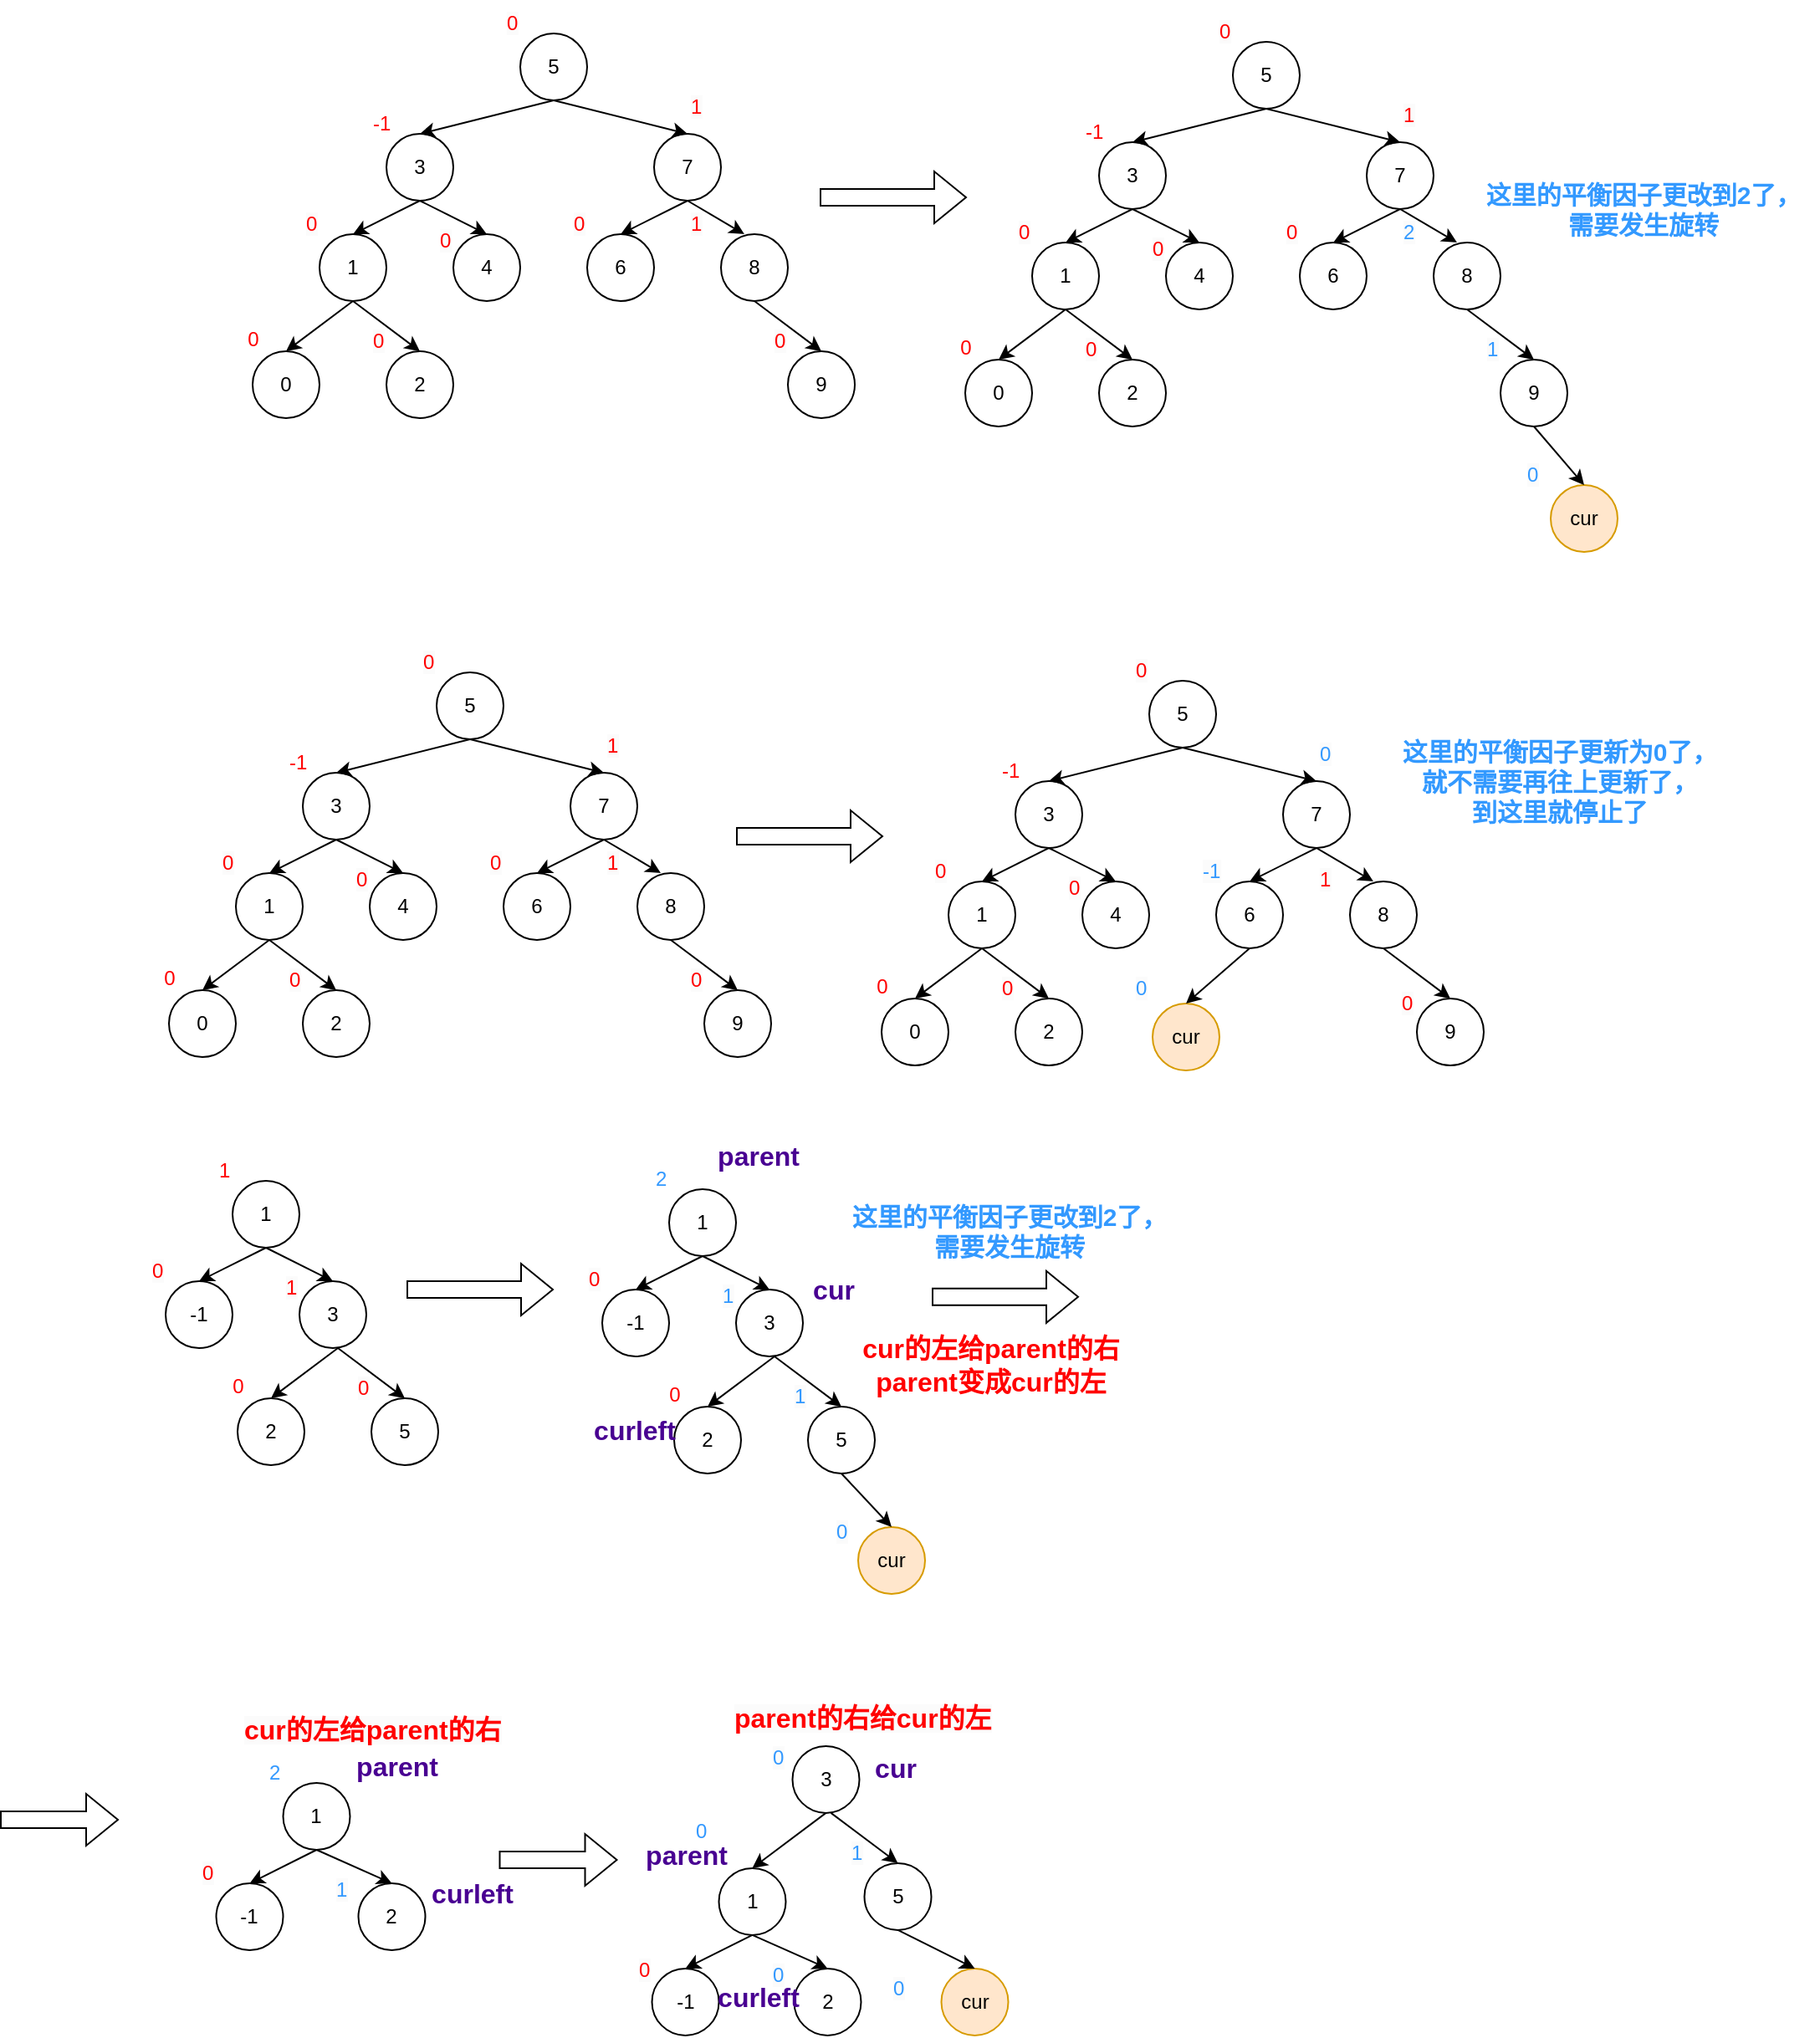 <mxfile version="24.7.17">
  <diagram name="第 1 页" id="b1rc_GTjoK8whS_qKagU">
    <mxGraphModel dx="1134" dy="589" grid="0" gridSize="10" guides="1" tooltips="1" connect="1" arrows="1" fold="1" page="1" pageScale="1" pageWidth="2200" pageHeight="1920" math="0" shadow="0">
      <root>
        <mxCell id="0" />
        <mxCell id="1" parent="0" />
        <mxCell id="J8S6rWepwJ4E14xYzhk--1" value="5" style="ellipse;whiteSpace=wrap;html=1;aspect=fixed;" vertex="1" parent="1">
          <mxGeometry x="361" y="94" width="40" height="40" as="geometry" />
        </mxCell>
        <mxCell id="J8S6rWepwJ4E14xYzhk--2" value="3" style="ellipse;whiteSpace=wrap;html=1;aspect=fixed;" vertex="1" parent="1">
          <mxGeometry x="281" y="154" width="40" height="40" as="geometry" />
        </mxCell>
        <mxCell id="J8S6rWepwJ4E14xYzhk--3" value="7" style="ellipse;whiteSpace=wrap;html=1;aspect=fixed;" vertex="1" parent="1">
          <mxGeometry x="441" y="154" width="40" height="40" as="geometry" />
        </mxCell>
        <mxCell id="J8S6rWepwJ4E14xYzhk--4" value="1" style="ellipse;whiteSpace=wrap;html=1;aspect=fixed;" vertex="1" parent="1">
          <mxGeometry x="241" y="214" width="40" height="40" as="geometry" />
        </mxCell>
        <mxCell id="J8S6rWepwJ4E14xYzhk--5" value="4" style="ellipse;whiteSpace=wrap;html=1;aspect=fixed;" vertex="1" parent="1">
          <mxGeometry x="321" y="214" width="40" height="40" as="geometry" />
        </mxCell>
        <mxCell id="J8S6rWepwJ4E14xYzhk--6" value="6" style="ellipse;whiteSpace=wrap;html=1;aspect=fixed;" vertex="1" parent="1">
          <mxGeometry x="401" y="214" width="40" height="40" as="geometry" />
        </mxCell>
        <mxCell id="J8S6rWepwJ4E14xYzhk--7" value="8" style="ellipse;whiteSpace=wrap;html=1;aspect=fixed;" vertex="1" parent="1">
          <mxGeometry x="481" y="214" width="40" height="40" as="geometry" />
        </mxCell>
        <mxCell id="J8S6rWepwJ4E14xYzhk--8" value="0" style="ellipse;whiteSpace=wrap;html=1;aspect=fixed;" vertex="1" parent="1">
          <mxGeometry x="201" y="284" width="40" height="40" as="geometry" />
        </mxCell>
        <mxCell id="J8S6rWepwJ4E14xYzhk--9" value="2" style="ellipse;whiteSpace=wrap;html=1;aspect=fixed;" vertex="1" parent="1">
          <mxGeometry x="281" y="284" width="40" height="40" as="geometry" />
        </mxCell>
        <mxCell id="J8S6rWepwJ4E14xYzhk--10" value="9" style="ellipse;whiteSpace=wrap;html=1;aspect=fixed;" vertex="1" parent="1">
          <mxGeometry x="521" y="284" width="40" height="40" as="geometry" />
        </mxCell>
        <mxCell id="J8S6rWepwJ4E14xYzhk--13" value="" style="endArrow=classic;html=1;rounded=0;exitX=0.5;exitY=1;exitDx=0;exitDy=0;entryX=0.5;entryY=0;entryDx=0;entryDy=0;" edge="1" parent="1" source="J8S6rWepwJ4E14xYzhk--1" target="J8S6rWepwJ4E14xYzhk--2">
          <mxGeometry width="50" height="50" relative="1" as="geometry">
            <mxPoint x="281" y="144" as="sourcePoint" />
            <mxPoint x="331" y="94" as="targetPoint" />
          </mxGeometry>
        </mxCell>
        <mxCell id="J8S6rWepwJ4E14xYzhk--14" value="" style="endArrow=classic;html=1;rounded=0;exitX=0.5;exitY=1;exitDx=0;exitDy=0;entryX=0.5;entryY=0;entryDx=0;entryDy=0;" edge="1" parent="1" source="J8S6rWepwJ4E14xYzhk--1" target="J8S6rWepwJ4E14xYzhk--3">
          <mxGeometry width="50" height="50" relative="1" as="geometry">
            <mxPoint x="391" y="144" as="sourcePoint" />
            <mxPoint x="311" y="164" as="targetPoint" />
          </mxGeometry>
        </mxCell>
        <mxCell id="J8S6rWepwJ4E14xYzhk--15" value="" style="endArrow=classic;html=1;rounded=0;entryX=0.5;entryY=0;entryDx=0;entryDy=0;exitX=0.5;exitY=1;exitDx=0;exitDy=0;" edge="1" parent="1" source="J8S6rWepwJ4E14xYzhk--2" target="J8S6rWepwJ4E14xYzhk--4">
          <mxGeometry width="50" height="50" relative="1" as="geometry">
            <mxPoint x="301" y="204" as="sourcePoint" />
            <mxPoint x="321" y="174" as="targetPoint" />
          </mxGeometry>
        </mxCell>
        <mxCell id="J8S6rWepwJ4E14xYzhk--16" value="" style="endArrow=classic;html=1;rounded=0;exitX=0.5;exitY=1;exitDx=0;exitDy=0;entryX=0.5;entryY=0;entryDx=0;entryDy=0;" edge="1" parent="1" source="J8S6rWepwJ4E14xYzhk--2" target="J8S6rWepwJ4E14xYzhk--5">
          <mxGeometry width="50" height="50" relative="1" as="geometry">
            <mxPoint x="411" y="164" as="sourcePoint" />
            <mxPoint x="331" y="184" as="targetPoint" />
          </mxGeometry>
        </mxCell>
        <mxCell id="J8S6rWepwJ4E14xYzhk--17" value="" style="endArrow=classic;html=1;rounded=0;exitX=0.5;exitY=1;exitDx=0;exitDy=0;entryX=0.5;entryY=0;entryDx=0;entryDy=0;" edge="1" parent="1" source="J8S6rWepwJ4E14xYzhk--3" target="J8S6rWepwJ4E14xYzhk--6">
          <mxGeometry width="50" height="50" relative="1" as="geometry">
            <mxPoint x="421" y="174" as="sourcePoint" />
            <mxPoint x="341" y="194" as="targetPoint" />
          </mxGeometry>
        </mxCell>
        <mxCell id="J8S6rWepwJ4E14xYzhk--18" value="" style="endArrow=classic;html=1;rounded=0;exitX=0.5;exitY=1;exitDx=0;exitDy=0;entryX=0.35;entryY=0;entryDx=0;entryDy=0;entryPerimeter=0;" edge="1" parent="1" source="J8S6rWepwJ4E14xYzhk--3" target="J8S6rWepwJ4E14xYzhk--7">
          <mxGeometry width="50" height="50" relative="1" as="geometry">
            <mxPoint x="431" y="184" as="sourcePoint" />
            <mxPoint x="351" y="204" as="targetPoint" />
          </mxGeometry>
        </mxCell>
        <mxCell id="J8S6rWepwJ4E14xYzhk--19" value="" style="endArrow=classic;html=1;rounded=0;exitX=0.5;exitY=1;exitDx=0;exitDy=0;entryX=0.5;entryY=0;entryDx=0;entryDy=0;" edge="1" parent="1" source="J8S6rWepwJ4E14xYzhk--4" target="J8S6rWepwJ4E14xYzhk--8">
          <mxGeometry width="50" height="50" relative="1" as="geometry">
            <mxPoint x="441" y="194" as="sourcePoint" />
            <mxPoint x="361" y="214" as="targetPoint" />
          </mxGeometry>
        </mxCell>
        <mxCell id="J8S6rWepwJ4E14xYzhk--20" value="" style="endArrow=classic;html=1;rounded=0;exitX=0.5;exitY=1;exitDx=0;exitDy=0;entryX=0.5;entryY=0;entryDx=0;entryDy=0;" edge="1" parent="1" source="J8S6rWepwJ4E14xYzhk--4" target="J8S6rWepwJ4E14xYzhk--9">
          <mxGeometry width="50" height="50" relative="1" as="geometry">
            <mxPoint x="451" y="204" as="sourcePoint" />
            <mxPoint x="371" y="224" as="targetPoint" />
          </mxGeometry>
        </mxCell>
        <mxCell id="J8S6rWepwJ4E14xYzhk--21" value="" style="endArrow=classic;html=1;rounded=0;entryX=0.5;entryY=0;entryDx=0;entryDy=0;exitX=0.5;exitY=1;exitDx=0;exitDy=0;" edge="1" parent="1" source="J8S6rWepwJ4E14xYzhk--7" target="J8S6rWepwJ4E14xYzhk--10">
          <mxGeometry width="50" height="50" relative="1" as="geometry">
            <mxPoint x="511" y="254" as="sourcePoint" />
            <mxPoint x="381" y="234" as="targetPoint" />
          </mxGeometry>
        </mxCell>
        <mxCell id="J8S6rWepwJ4E14xYzhk--22" value="&lt;font color=&quot;#ff0000&quot;&gt;0&lt;/font&gt;" style="text;html=1;align=center;verticalAlign=middle;resizable=0;points=[];autosize=1;strokeColor=none;fillColor=none;" vertex="1" parent="1">
          <mxGeometry x="186" y="262" width="30" height="30" as="geometry" />
        </mxCell>
        <mxCell id="J8S6rWepwJ4E14xYzhk--23" value="&lt;span style=&quot;color: rgb(255, 0, 0); font-family: Helvetica; font-size: 12px; font-style: normal; font-variant-ligatures: normal; font-variant-caps: normal; font-weight: 400; letter-spacing: normal; orphans: 2; text-align: center; text-indent: 0px; text-transform: none; widows: 2; word-spacing: 0px; -webkit-text-stroke-width: 0px; white-space: nowrap; background-color: rgb(251, 251, 251); text-decoration-thickness: initial; text-decoration-style: initial; text-decoration-color: initial; display: inline !important; float: none;&quot;&gt;0&lt;/span&gt;" style="text;whiteSpace=wrap;html=1;" vertex="1" parent="1">
          <mxGeometry x="271" y="264" width="40" height="40" as="geometry" />
        </mxCell>
        <mxCell id="J8S6rWepwJ4E14xYzhk--24" value="&lt;span style=&quot;color: rgb(255, 0, 0); font-family: Helvetica; font-size: 12px; font-style: normal; font-variant-ligatures: normal; font-variant-caps: normal; font-weight: 400; letter-spacing: normal; orphans: 2; text-align: center; text-indent: 0px; text-transform: none; widows: 2; word-spacing: 0px; -webkit-text-stroke-width: 0px; white-space: nowrap; background-color: rgb(251, 251, 251); text-decoration-thickness: initial; text-decoration-style: initial; text-decoration-color: initial; display: inline !important; float: none;&quot;&gt;0&lt;/span&gt;" style="text;whiteSpace=wrap;html=1;" vertex="1" parent="1">
          <mxGeometry x="511" y="264" width="40" height="40" as="geometry" />
        </mxCell>
        <mxCell id="J8S6rWepwJ4E14xYzhk--25" value="&lt;span style=&quot;color: rgb(255, 0, 0); font-family: Helvetica; font-size: 12px; font-style: normal; font-variant-ligatures: normal; font-variant-caps: normal; font-weight: 400; letter-spacing: normal; orphans: 2; text-align: center; text-indent: 0px; text-transform: none; widows: 2; word-spacing: 0px; -webkit-text-stroke-width: 0px; white-space: nowrap; background-color: rgb(251, 251, 251); text-decoration-thickness: initial; text-decoration-style: initial; text-decoration-color: initial; display: inline !important; float: none;&quot;&gt;0&lt;/span&gt;" style="text;whiteSpace=wrap;html=1;" vertex="1" parent="1">
          <mxGeometry x="231" y="194" width="40" height="40" as="geometry" />
        </mxCell>
        <mxCell id="J8S6rWepwJ4E14xYzhk--26" value="&lt;span style=&quot;color: rgb(255, 0, 0); font-family: Helvetica; font-size: 12px; font-style: normal; font-variant-ligatures: normal; font-variant-caps: normal; font-weight: 400; letter-spacing: normal; orphans: 2; text-align: center; text-indent: 0px; text-transform: none; widows: 2; word-spacing: 0px; -webkit-text-stroke-width: 0px; white-space: nowrap; background-color: rgb(251, 251, 251); text-decoration-thickness: initial; text-decoration-style: initial; text-decoration-color: initial; display: inline !important; float: none;&quot;&gt;0&lt;/span&gt;" style="text;whiteSpace=wrap;html=1;" vertex="1" parent="1">
          <mxGeometry x="311" y="204" width="40" height="40" as="geometry" />
        </mxCell>
        <mxCell id="J8S6rWepwJ4E14xYzhk--27" value="&lt;span style=&quot;color: rgb(255, 0, 0); font-family: Helvetica; font-size: 12px; font-style: normal; font-variant-ligatures: normal; font-variant-caps: normal; font-weight: 400; letter-spacing: normal; orphans: 2; text-align: center; text-indent: 0px; text-transform: none; widows: 2; word-spacing: 0px; -webkit-text-stroke-width: 0px; white-space: nowrap; background-color: rgb(251, 251, 251); text-decoration-thickness: initial; text-decoration-style: initial; text-decoration-color: initial; display: inline !important; float: none;&quot;&gt;0&lt;/span&gt;" style="text;whiteSpace=wrap;html=1;" vertex="1" parent="1">
          <mxGeometry x="391" y="194" width="40" height="40" as="geometry" />
        </mxCell>
        <mxCell id="J8S6rWepwJ4E14xYzhk--29" value="&lt;span style=&quot;color: rgb(255, 0, 0); font-family: Helvetica; font-size: 12px; font-style: normal; font-variant-ligatures: normal; font-variant-caps: normal; font-weight: 400; letter-spacing: normal; orphans: 2; text-align: center; text-indent: 0px; text-transform: none; widows: 2; word-spacing: 0px; -webkit-text-stroke-width: 0px; white-space: nowrap; background-color: rgb(251, 251, 251); text-decoration-thickness: initial; text-decoration-style: initial; text-decoration-color: initial; display: inline !important; float: none;&quot;&gt;1&lt;/span&gt;" style="text;whiteSpace=wrap;html=1;" vertex="1" parent="1">
          <mxGeometry x="461" y="194" width="40" height="40" as="geometry" />
        </mxCell>
        <mxCell id="J8S6rWepwJ4E14xYzhk--30" value="&lt;div style=&quot;text-align: center;&quot;&gt;&lt;span style=&quot;background-color: initial; text-wrap: nowrap;&quot;&gt;&lt;font color=&quot;#ff0000&quot;&gt;-1&lt;/font&gt;&lt;/span&gt;&lt;/div&gt;" style="text;whiteSpace=wrap;html=1;" vertex="1" parent="1">
          <mxGeometry x="271" y="134" width="40" height="40" as="geometry" />
        </mxCell>
        <mxCell id="J8S6rWepwJ4E14xYzhk--31" value="&lt;span style=&quot;color: rgb(255, 0, 0); font-family: Helvetica; font-size: 12px; font-style: normal; font-variant-ligatures: normal; font-variant-caps: normal; font-weight: 400; letter-spacing: normal; orphans: 2; text-align: center; text-indent: 0px; text-transform: none; widows: 2; word-spacing: 0px; -webkit-text-stroke-width: 0px; white-space: nowrap; background-color: rgb(251, 251, 251); text-decoration-thickness: initial; text-decoration-style: initial; text-decoration-color: initial; display: inline !important; float: none;&quot;&gt;1&lt;/span&gt;" style="text;whiteSpace=wrap;html=1;" vertex="1" parent="1">
          <mxGeometry x="461" y="124" width="40" height="40" as="geometry" />
        </mxCell>
        <mxCell id="J8S6rWepwJ4E14xYzhk--32" value="&lt;span style=&quot;color: rgb(255, 0, 0); font-family: Helvetica; font-size: 12px; font-style: normal; font-variant-ligatures: normal; font-variant-caps: normal; font-weight: 400; letter-spacing: normal; orphans: 2; text-align: center; text-indent: 0px; text-transform: none; widows: 2; word-spacing: 0px; -webkit-text-stroke-width: 0px; white-space: nowrap; background-color: rgb(251, 251, 251); text-decoration-thickness: initial; text-decoration-style: initial; text-decoration-color: initial; display: inline !important; float: none;&quot;&gt;0&lt;/span&gt;" style="text;whiteSpace=wrap;html=1;" vertex="1" parent="1">
          <mxGeometry x="351" y="74" width="40" height="40" as="geometry" />
        </mxCell>
        <mxCell id="J8S6rWepwJ4E14xYzhk--33" value="5" style="ellipse;whiteSpace=wrap;html=1;aspect=fixed;" vertex="1" parent="1">
          <mxGeometry x="787" y="99" width="40" height="40" as="geometry" />
        </mxCell>
        <mxCell id="J8S6rWepwJ4E14xYzhk--34" value="3" style="ellipse;whiteSpace=wrap;html=1;aspect=fixed;" vertex="1" parent="1">
          <mxGeometry x="707" y="159" width="40" height="40" as="geometry" />
        </mxCell>
        <mxCell id="J8S6rWepwJ4E14xYzhk--35" value="7" style="ellipse;whiteSpace=wrap;html=1;aspect=fixed;" vertex="1" parent="1">
          <mxGeometry x="867" y="159" width="40" height="40" as="geometry" />
        </mxCell>
        <mxCell id="J8S6rWepwJ4E14xYzhk--36" value="1" style="ellipse;whiteSpace=wrap;html=1;aspect=fixed;" vertex="1" parent="1">
          <mxGeometry x="667" y="219" width="40" height="40" as="geometry" />
        </mxCell>
        <mxCell id="J8S6rWepwJ4E14xYzhk--37" value="4" style="ellipse;whiteSpace=wrap;html=1;aspect=fixed;" vertex="1" parent="1">
          <mxGeometry x="747" y="219" width="40" height="40" as="geometry" />
        </mxCell>
        <mxCell id="J8S6rWepwJ4E14xYzhk--38" value="6" style="ellipse;whiteSpace=wrap;html=1;aspect=fixed;" vertex="1" parent="1">
          <mxGeometry x="827" y="219" width="40" height="40" as="geometry" />
        </mxCell>
        <mxCell id="J8S6rWepwJ4E14xYzhk--39" value="8" style="ellipse;whiteSpace=wrap;html=1;aspect=fixed;" vertex="1" parent="1">
          <mxGeometry x="907" y="219" width="40" height="40" as="geometry" />
        </mxCell>
        <mxCell id="J8S6rWepwJ4E14xYzhk--40" value="0" style="ellipse;whiteSpace=wrap;html=1;aspect=fixed;" vertex="1" parent="1">
          <mxGeometry x="627" y="289" width="40" height="40" as="geometry" />
        </mxCell>
        <mxCell id="J8S6rWepwJ4E14xYzhk--41" value="2" style="ellipse;whiteSpace=wrap;html=1;aspect=fixed;" vertex="1" parent="1">
          <mxGeometry x="707" y="289" width="40" height="40" as="geometry" />
        </mxCell>
        <mxCell id="J8S6rWepwJ4E14xYzhk--42" value="9" style="ellipse;whiteSpace=wrap;html=1;aspect=fixed;" vertex="1" parent="1">
          <mxGeometry x="947" y="289" width="40" height="40" as="geometry" />
        </mxCell>
        <mxCell id="J8S6rWepwJ4E14xYzhk--43" value="" style="endArrow=classic;html=1;rounded=0;exitX=0.5;exitY=1;exitDx=0;exitDy=0;entryX=0.5;entryY=0;entryDx=0;entryDy=0;" edge="1" parent="1" source="J8S6rWepwJ4E14xYzhk--33" target="J8S6rWepwJ4E14xYzhk--34">
          <mxGeometry width="50" height="50" relative="1" as="geometry">
            <mxPoint x="707" y="149" as="sourcePoint" />
            <mxPoint x="757" y="99" as="targetPoint" />
          </mxGeometry>
        </mxCell>
        <mxCell id="J8S6rWepwJ4E14xYzhk--44" value="" style="endArrow=classic;html=1;rounded=0;exitX=0.5;exitY=1;exitDx=0;exitDy=0;entryX=0.5;entryY=0;entryDx=0;entryDy=0;" edge="1" parent="1" source="J8S6rWepwJ4E14xYzhk--33" target="J8S6rWepwJ4E14xYzhk--35">
          <mxGeometry width="50" height="50" relative="1" as="geometry">
            <mxPoint x="817" y="149" as="sourcePoint" />
            <mxPoint x="737" y="169" as="targetPoint" />
          </mxGeometry>
        </mxCell>
        <mxCell id="J8S6rWepwJ4E14xYzhk--45" value="" style="endArrow=classic;html=1;rounded=0;entryX=0.5;entryY=0;entryDx=0;entryDy=0;exitX=0.5;exitY=1;exitDx=0;exitDy=0;" edge="1" parent="1" source="J8S6rWepwJ4E14xYzhk--34" target="J8S6rWepwJ4E14xYzhk--36">
          <mxGeometry width="50" height="50" relative="1" as="geometry">
            <mxPoint x="727" y="209" as="sourcePoint" />
            <mxPoint x="747" y="179" as="targetPoint" />
          </mxGeometry>
        </mxCell>
        <mxCell id="J8S6rWepwJ4E14xYzhk--46" value="" style="endArrow=classic;html=1;rounded=0;exitX=0.5;exitY=1;exitDx=0;exitDy=0;entryX=0.5;entryY=0;entryDx=0;entryDy=0;" edge="1" parent="1" source="J8S6rWepwJ4E14xYzhk--34" target="J8S6rWepwJ4E14xYzhk--37">
          <mxGeometry width="50" height="50" relative="1" as="geometry">
            <mxPoint x="837" y="169" as="sourcePoint" />
            <mxPoint x="757" y="189" as="targetPoint" />
          </mxGeometry>
        </mxCell>
        <mxCell id="J8S6rWepwJ4E14xYzhk--47" value="" style="endArrow=classic;html=1;rounded=0;exitX=0.5;exitY=1;exitDx=0;exitDy=0;entryX=0.5;entryY=0;entryDx=0;entryDy=0;" edge="1" parent="1" source="J8S6rWepwJ4E14xYzhk--35" target="J8S6rWepwJ4E14xYzhk--38">
          <mxGeometry width="50" height="50" relative="1" as="geometry">
            <mxPoint x="847" y="179" as="sourcePoint" />
            <mxPoint x="767" y="199" as="targetPoint" />
          </mxGeometry>
        </mxCell>
        <mxCell id="J8S6rWepwJ4E14xYzhk--48" value="" style="endArrow=classic;html=1;rounded=0;exitX=0.5;exitY=1;exitDx=0;exitDy=0;entryX=0.35;entryY=0;entryDx=0;entryDy=0;entryPerimeter=0;" edge="1" parent="1" source="J8S6rWepwJ4E14xYzhk--35" target="J8S6rWepwJ4E14xYzhk--39">
          <mxGeometry width="50" height="50" relative="1" as="geometry">
            <mxPoint x="857" y="189" as="sourcePoint" />
            <mxPoint x="777" y="209" as="targetPoint" />
          </mxGeometry>
        </mxCell>
        <mxCell id="J8S6rWepwJ4E14xYzhk--49" value="" style="endArrow=classic;html=1;rounded=0;exitX=0.5;exitY=1;exitDx=0;exitDy=0;entryX=0.5;entryY=0;entryDx=0;entryDy=0;" edge="1" parent="1" source="J8S6rWepwJ4E14xYzhk--36" target="J8S6rWepwJ4E14xYzhk--40">
          <mxGeometry width="50" height="50" relative="1" as="geometry">
            <mxPoint x="867" y="199" as="sourcePoint" />
            <mxPoint x="787" y="219" as="targetPoint" />
          </mxGeometry>
        </mxCell>
        <mxCell id="J8S6rWepwJ4E14xYzhk--50" value="" style="endArrow=classic;html=1;rounded=0;exitX=0.5;exitY=1;exitDx=0;exitDy=0;entryX=0.5;entryY=0;entryDx=0;entryDy=0;" edge="1" parent="1" source="J8S6rWepwJ4E14xYzhk--36" target="J8S6rWepwJ4E14xYzhk--41">
          <mxGeometry width="50" height="50" relative="1" as="geometry">
            <mxPoint x="877" y="209" as="sourcePoint" />
            <mxPoint x="797" y="229" as="targetPoint" />
          </mxGeometry>
        </mxCell>
        <mxCell id="J8S6rWepwJ4E14xYzhk--51" value="" style="endArrow=classic;html=1;rounded=0;entryX=0.5;entryY=0;entryDx=0;entryDy=0;exitX=0.5;exitY=1;exitDx=0;exitDy=0;" edge="1" parent="1" source="J8S6rWepwJ4E14xYzhk--39" target="J8S6rWepwJ4E14xYzhk--42">
          <mxGeometry width="50" height="50" relative="1" as="geometry">
            <mxPoint x="937" y="259" as="sourcePoint" />
            <mxPoint x="807" y="239" as="targetPoint" />
          </mxGeometry>
        </mxCell>
        <mxCell id="J8S6rWepwJ4E14xYzhk--52" value="&lt;font color=&quot;#ff0000&quot;&gt;0&lt;/font&gt;" style="text;html=1;align=center;verticalAlign=middle;resizable=0;points=[];autosize=1;strokeColor=none;fillColor=none;" vertex="1" parent="1">
          <mxGeometry x="612" y="267" width="30" height="30" as="geometry" />
        </mxCell>
        <mxCell id="J8S6rWepwJ4E14xYzhk--53" value="&lt;span style=&quot;color: rgb(255, 0, 0); font-family: Helvetica; font-size: 12px; font-style: normal; font-variant-ligatures: normal; font-variant-caps: normal; font-weight: 400; letter-spacing: normal; orphans: 2; text-align: center; text-indent: 0px; text-transform: none; widows: 2; word-spacing: 0px; -webkit-text-stroke-width: 0px; white-space: nowrap; background-color: rgb(251, 251, 251); text-decoration-thickness: initial; text-decoration-style: initial; text-decoration-color: initial; display: inline !important; float: none;&quot;&gt;0&lt;/span&gt;" style="text;whiteSpace=wrap;html=1;" vertex="1" parent="1">
          <mxGeometry x="697" y="269" width="40" height="40" as="geometry" />
        </mxCell>
        <mxCell id="J8S6rWepwJ4E14xYzhk--54" value="&lt;span style=&quot;font-family: Helvetica; font-size: 12px; font-style: normal; font-variant-ligatures: normal; font-variant-caps: normal; font-weight: 400; letter-spacing: normal; orphans: 2; text-align: center; text-indent: 0px; text-transform: none; widows: 2; word-spacing: 0px; -webkit-text-stroke-width: 0px; white-space: nowrap; background-color: rgb(251, 251, 251); text-decoration-thickness: initial; text-decoration-style: initial; text-decoration-color: initial; float: none; display: inline !important;&quot;&gt;&lt;font color=&quot;#3399ff&quot;&gt;1&lt;/font&gt;&lt;/span&gt;" style="text;whiteSpace=wrap;html=1;" vertex="1" parent="1">
          <mxGeometry x="937" y="269" width="40" height="40" as="geometry" />
        </mxCell>
        <mxCell id="J8S6rWepwJ4E14xYzhk--55" value="&lt;span style=&quot;color: rgb(255, 0, 0); font-family: Helvetica; font-size: 12px; font-style: normal; font-variant-ligatures: normal; font-variant-caps: normal; font-weight: 400; letter-spacing: normal; orphans: 2; text-align: center; text-indent: 0px; text-transform: none; widows: 2; word-spacing: 0px; -webkit-text-stroke-width: 0px; white-space: nowrap; background-color: rgb(251, 251, 251); text-decoration-thickness: initial; text-decoration-style: initial; text-decoration-color: initial; display: inline !important; float: none;&quot;&gt;0&lt;/span&gt;" style="text;whiteSpace=wrap;html=1;" vertex="1" parent="1">
          <mxGeometry x="657" y="199" width="40" height="40" as="geometry" />
        </mxCell>
        <mxCell id="J8S6rWepwJ4E14xYzhk--56" value="&lt;span style=&quot;color: rgb(255, 0, 0); font-family: Helvetica; font-size: 12px; font-style: normal; font-variant-ligatures: normal; font-variant-caps: normal; font-weight: 400; letter-spacing: normal; orphans: 2; text-align: center; text-indent: 0px; text-transform: none; widows: 2; word-spacing: 0px; -webkit-text-stroke-width: 0px; white-space: nowrap; background-color: rgb(251, 251, 251); text-decoration-thickness: initial; text-decoration-style: initial; text-decoration-color: initial; display: inline !important; float: none;&quot;&gt;0&lt;/span&gt;" style="text;whiteSpace=wrap;html=1;" vertex="1" parent="1">
          <mxGeometry x="737" y="209" width="40" height="40" as="geometry" />
        </mxCell>
        <mxCell id="J8S6rWepwJ4E14xYzhk--57" value="&lt;span style=&quot;color: rgb(255, 0, 0); font-family: Helvetica; font-size: 12px; font-style: normal; font-variant-ligatures: normal; font-variant-caps: normal; font-weight: 400; letter-spacing: normal; orphans: 2; text-align: center; text-indent: 0px; text-transform: none; widows: 2; word-spacing: 0px; -webkit-text-stroke-width: 0px; white-space: nowrap; background-color: rgb(251, 251, 251); text-decoration-thickness: initial; text-decoration-style: initial; text-decoration-color: initial; display: inline !important; float: none;&quot;&gt;0&lt;/span&gt;" style="text;whiteSpace=wrap;html=1;" vertex="1" parent="1">
          <mxGeometry x="817" y="199" width="40" height="40" as="geometry" />
        </mxCell>
        <mxCell id="J8S6rWepwJ4E14xYzhk--58" value="&lt;span style=&quot;font-family: Helvetica; font-size: 12px; font-style: normal; font-variant-ligatures: normal; font-variant-caps: normal; font-weight: 400; letter-spacing: normal; orphans: 2; text-align: center; text-indent: 0px; text-transform: none; widows: 2; word-spacing: 0px; -webkit-text-stroke-width: 0px; white-space: nowrap; background-color: rgb(251, 251, 251); text-decoration-thickness: initial; text-decoration-style: initial; text-decoration-color: initial; float: none; display: inline !important;&quot;&gt;&lt;font color=&quot;#3399ff&quot;&gt;2&lt;/font&gt;&lt;/span&gt;" style="text;whiteSpace=wrap;html=1;" vertex="1" parent="1">
          <mxGeometry x="887" y="199" width="40" height="40" as="geometry" />
        </mxCell>
        <mxCell id="J8S6rWepwJ4E14xYzhk--59" value="&lt;div style=&quot;text-align: center;&quot;&gt;&lt;span style=&quot;background-color: initial; text-wrap: nowrap;&quot;&gt;&lt;font color=&quot;#ff0000&quot;&gt;-1&lt;/font&gt;&lt;/span&gt;&lt;/div&gt;" style="text;whiteSpace=wrap;html=1;" vertex="1" parent="1">
          <mxGeometry x="697" y="139" width="40" height="40" as="geometry" />
        </mxCell>
        <mxCell id="J8S6rWepwJ4E14xYzhk--60" value="&lt;span style=&quot;color: rgb(255, 0, 0); font-family: Helvetica; font-size: 12px; font-style: normal; font-variant-ligatures: normal; font-variant-caps: normal; font-weight: 400; letter-spacing: normal; orphans: 2; text-align: center; text-indent: 0px; text-transform: none; widows: 2; word-spacing: 0px; -webkit-text-stroke-width: 0px; white-space: nowrap; background-color: rgb(251, 251, 251); text-decoration-thickness: initial; text-decoration-style: initial; text-decoration-color: initial; display: inline !important; float: none;&quot;&gt;1&lt;/span&gt;" style="text;whiteSpace=wrap;html=1;" vertex="1" parent="1">
          <mxGeometry x="887" y="129" width="40" height="40" as="geometry" />
        </mxCell>
        <mxCell id="J8S6rWepwJ4E14xYzhk--61" value="&lt;span style=&quot;color: rgb(255, 0, 0); font-family: Helvetica; font-size: 12px; font-style: normal; font-variant-ligatures: normal; font-variant-caps: normal; font-weight: 400; letter-spacing: normal; orphans: 2; text-align: center; text-indent: 0px; text-transform: none; widows: 2; word-spacing: 0px; -webkit-text-stroke-width: 0px; white-space: nowrap; background-color: rgb(251, 251, 251); text-decoration-thickness: initial; text-decoration-style: initial; text-decoration-color: initial; display: inline !important; float: none;&quot;&gt;0&lt;/span&gt;" style="text;whiteSpace=wrap;html=1;" vertex="1" parent="1">
          <mxGeometry x="777" y="79" width="40" height="40" as="geometry" />
        </mxCell>
        <mxCell id="J8S6rWepwJ4E14xYzhk--62" value="cur" style="ellipse;whiteSpace=wrap;html=1;aspect=fixed;fillColor=#ffe6cc;strokeColor=#d79b00;" vertex="1" parent="1">
          <mxGeometry x="977" y="364" width="40" height="40" as="geometry" />
        </mxCell>
        <mxCell id="J8S6rWepwJ4E14xYzhk--63" value="" style="endArrow=classic;html=1;rounded=0;exitX=0.5;exitY=1;exitDx=0;exitDy=0;entryX=0.5;entryY=0;entryDx=0;entryDy=0;" edge="1" parent="1" source="J8S6rWepwJ4E14xYzhk--42" target="J8S6rWepwJ4E14xYzhk--62">
          <mxGeometry width="50" height="50" relative="1" as="geometry">
            <mxPoint x="981" y="324" as="sourcePoint" />
            <mxPoint x="1031" y="274" as="targetPoint" />
          </mxGeometry>
        </mxCell>
        <mxCell id="J8S6rWepwJ4E14xYzhk--64" value="&lt;span style=&quot;font-family: Helvetica; font-size: 12px; font-style: normal; font-variant-ligatures: normal; font-variant-caps: normal; font-weight: 400; letter-spacing: normal; orphans: 2; text-align: center; text-indent: 0px; text-transform: none; widows: 2; word-spacing: 0px; -webkit-text-stroke-width: 0px; white-space: nowrap; background-color: rgb(251, 251, 251); text-decoration-thickness: initial; text-decoration-style: initial; text-decoration-color: initial; float: none; display: inline !important;&quot;&gt;&lt;font color=&quot;#3399ff&quot;&gt;0&lt;/font&gt;&lt;/span&gt;" style="text;whiteSpace=wrap;html=1;" vertex="1" parent="1">
          <mxGeometry x="961" y="344" width="40" height="40" as="geometry" />
        </mxCell>
        <mxCell id="J8S6rWepwJ4E14xYzhk--65" value="&lt;b style=&quot;font-size: 15px;&quot;&gt;&lt;font color=&quot;#3399ff&quot; style=&quot;font-size: 15px;&quot;&gt;这里的平衡因子更改到2了，&lt;/font&gt;&lt;/b&gt;&lt;div style=&quot;font-size: 15px;&quot;&gt;&lt;b style=&quot;&quot;&gt;&lt;font color=&quot;#3399ff&quot; style=&quot;font-size: 15px;&quot;&gt;需要发生旋转&lt;/font&gt;&lt;/b&gt;&lt;/div&gt;" style="text;html=1;align=center;verticalAlign=middle;resizable=0;points=[];autosize=1;strokeColor=none;fillColor=none;" vertex="1" parent="1">
          <mxGeometry x="927" y="174" width="210" height="50" as="geometry" />
        </mxCell>
        <mxCell id="J8S6rWepwJ4E14xYzhk--66" value="" style="shape=flexArrow;endArrow=classic;html=1;rounded=0;" edge="1" parent="1">
          <mxGeometry width="50" height="50" relative="1" as="geometry">
            <mxPoint x="540" y="192" as="sourcePoint" />
            <mxPoint x="628" y="192" as="targetPoint" />
          </mxGeometry>
        </mxCell>
        <mxCell id="J8S6rWepwJ4E14xYzhk--67" value="5" style="ellipse;whiteSpace=wrap;html=1;aspect=fixed;" vertex="1" parent="1">
          <mxGeometry x="311" y="476" width="40" height="40" as="geometry" />
        </mxCell>
        <mxCell id="J8S6rWepwJ4E14xYzhk--68" value="3" style="ellipse;whiteSpace=wrap;html=1;aspect=fixed;" vertex="1" parent="1">
          <mxGeometry x="231" y="536" width="40" height="40" as="geometry" />
        </mxCell>
        <mxCell id="J8S6rWepwJ4E14xYzhk--69" value="7" style="ellipse;whiteSpace=wrap;html=1;aspect=fixed;" vertex="1" parent="1">
          <mxGeometry x="391" y="536" width="40" height="40" as="geometry" />
        </mxCell>
        <mxCell id="J8S6rWepwJ4E14xYzhk--70" value="1" style="ellipse;whiteSpace=wrap;html=1;aspect=fixed;" vertex="1" parent="1">
          <mxGeometry x="191" y="596" width="40" height="40" as="geometry" />
        </mxCell>
        <mxCell id="J8S6rWepwJ4E14xYzhk--71" value="4" style="ellipse;whiteSpace=wrap;html=1;aspect=fixed;" vertex="1" parent="1">
          <mxGeometry x="271" y="596" width="40" height="40" as="geometry" />
        </mxCell>
        <mxCell id="J8S6rWepwJ4E14xYzhk--72" value="6" style="ellipse;whiteSpace=wrap;html=1;aspect=fixed;" vertex="1" parent="1">
          <mxGeometry x="351" y="596" width="40" height="40" as="geometry" />
        </mxCell>
        <mxCell id="J8S6rWepwJ4E14xYzhk--73" value="8" style="ellipse;whiteSpace=wrap;html=1;aspect=fixed;" vertex="1" parent="1">
          <mxGeometry x="431" y="596" width="40" height="40" as="geometry" />
        </mxCell>
        <mxCell id="J8S6rWepwJ4E14xYzhk--74" value="0" style="ellipse;whiteSpace=wrap;html=1;aspect=fixed;" vertex="1" parent="1">
          <mxGeometry x="151" y="666" width="40" height="40" as="geometry" />
        </mxCell>
        <mxCell id="J8S6rWepwJ4E14xYzhk--75" value="2" style="ellipse;whiteSpace=wrap;html=1;aspect=fixed;" vertex="1" parent="1">
          <mxGeometry x="231" y="666" width="40" height="40" as="geometry" />
        </mxCell>
        <mxCell id="J8S6rWepwJ4E14xYzhk--76" value="9" style="ellipse;whiteSpace=wrap;html=1;aspect=fixed;" vertex="1" parent="1">
          <mxGeometry x="471" y="666" width="40" height="40" as="geometry" />
        </mxCell>
        <mxCell id="J8S6rWepwJ4E14xYzhk--77" value="" style="endArrow=classic;html=1;rounded=0;exitX=0.5;exitY=1;exitDx=0;exitDy=0;entryX=0.5;entryY=0;entryDx=0;entryDy=0;" edge="1" parent="1" source="J8S6rWepwJ4E14xYzhk--67" target="J8S6rWepwJ4E14xYzhk--68">
          <mxGeometry width="50" height="50" relative="1" as="geometry">
            <mxPoint x="231" y="526" as="sourcePoint" />
            <mxPoint x="281" y="476" as="targetPoint" />
          </mxGeometry>
        </mxCell>
        <mxCell id="J8S6rWepwJ4E14xYzhk--78" value="" style="endArrow=classic;html=1;rounded=0;exitX=0.5;exitY=1;exitDx=0;exitDy=0;entryX=0.5;entryY=0;entryDx=0;entryDy=0;" edge="1" parent="1" source="J8S6rWepwJ4E14xYzhk--67" target="J8S6rWepwJ4E14xYzhk--69">
          <mxGeometry width="50" height="50" relative="1" as="geometry">
            <mxPoint x="341" y="526" as="sourcePoint" />
            <mxPoint x="261" y="546" as="targetPoint" />
          </mxGeometry>
        </mxCell>
        <mxCell id="J8S6rWepwJ4E14xYzhk--79" value="" style="endArrow=classic;html=1;rounded=0;entryX=0.5;entryY=0;entryDx=0;entryDy=0;exitX=0.5;exitY=1;exitDx=0;exitDy=0;" edge="1" parent="1" source="J8S6rWepwJ4E14xYzhk--68" target="J8S6rWepwJ4E14xYzhk--70">
          <mxGeometry width="50" height="50" relative="1" as="geometry">
            <mxPoint x="251" y="586" as="sourcePoint" />
            <mxPoint x="271" y="556" as="targetPoint" />
          </mxGeometry>
        </mxCell>
        <mxCell id="J8S6rWepwJ4E14xYzhk--80" value="" style="endArrow=classic;html=1;rounded=0;exitX=0.5;exitY=1;exitDx=0;exitDy=0;entryX=0.5;entryY=0;entryDx=0;entryDy=0;" edge="1" parent="1" source="J8S6rWepwJ4E14xYzhk--68" target="J8S6rWepwJ4E14xYzhk--71">
          <mxGeometry width="50" height="50" relative="1" as="geometry">
            <mxPoint x="361" y="546" as="sourcePoint" />
            <mxPoint x="281" y="566" as="targetPoint" />
          </mxGeometry>
        </mxCell>
        <mxCell id="J8S6rWepwJ4E14xYzhk--81" value="" style="endArrow=classic;html=1;rounded=0;exitX=0.5;exitY=1;exitDx=0;exitDy=0;entryX=0.5;entryY=0;entryDx=0;entryDy=0;" edge="1" parent="1" source="J8S6rWepwJ4E14xYzhk--69" target="J8S6rWepwJ4E14xYzhk--72">
          <mxGeometry width="50" height="50" relative="1" as="geometry">
            <mxPoint x="371" y="556" as="sourcePoint" />
            <mxPoint x="291" y="576" as="targetPoint" />
          </mxGeometry>
        </mxCell>
        <mxCell id="J8S6rWepwJ4E14xYzhk--82" value="" style="endArrow=classic;html=1;rounded=0;exitX=0.5;exitY=1;exitDx=0;exitDy=0;entryX=0.35;entryY=0;entryDx=0;entryDy=0;entryPerimeter=0;" edge="1" parent="1" source="J8S6rWepwJ4E14xYzhk--69" target="J8S6rWepwJ4E14xYzhk--73">
          <mxGeometry width="50" height="50" relative="1" as="geometry">
            <mxPoint x="381" y="566" as="sourcePoint" />
            <mxPoint x="301" y="586" as="targetPoint" />
          </mxGeometry>
        </mxCell>
        <mxCell id="J8S6rWepwJ4E14xYzhk--83" value="" style="endArrow=classic;html=1;rounded=0;exitX=0.5;exitY=1;exitDx=0;exitDy=0;entryX=0.5;entryY=0;entryDx=0;entryDy=0;" edge="1" parent="1" source="J8S6rWepwJ4E14xYzhk--70" target="J8S6rWepwJ4E14xYzhk--74">
          <mxGeometry width="50" height="50" relative="1" as="geometry">
            <mxPoint x="391" y="576" as="sourcePoint" />
            <mxPoint x="311" y="596" as="targetPoint" />
          </mxGeometry>
        </mxCell>
        <mxCell id="J8S6rWepwJ4E14xYzhk--84" value="" style="endArrow=classic;html=1;rounded=0;exitX=0.5;exitY=1;exitDx=0;exitDy=0;entryX=0.5;entryY=0;entryDx=0;entryDy=0;" edge="1" parent="1" source="J8S6rWepwJ4E14xYzhk--70" target="J8S6rWepwJ4E14xYzhk--75">
          <mxGeometry width="50" height="50" relative="1" as="geometry">
            <mxPoint x="401" y="586" as="sourcePoint" />
            <mxPoint x="321" y="606" as="targetPoint" />
          </mxGeometry>
        </mxCell>
        <mxCell id="J8S6rWepwJ4E14xYzhk--85" value="" style="endArrow=classic;html=1;rounded=0;entryX=0.5;entryY=0;entryDx=0;entryDy=0;exitX=0.5;exitY=1;exitDx=0;exitDy=0;" edge="1" parent="1" source="J8S6rWepwJ4E14xYzhk--73" target="J8S6rWepwJ4E14xYzhk--76">
          <mxGeometry width="50" height="50" relative="1" as="geometry">
            <mxPoint x="461" y="636" as="sourcePoint" />
            <mxPoint x="331" y="616" as="targetPoint" />
          </mxGeometry>
        </mxCell>
        <mxCell id="J8S6rWepwJ4E14xYzhk--86" value="&lt;font color=&quot;#ff0000&quot;&gt;0&lt;/font&gt;" style="text;html=1;align=center;verticalAlign=middle;resizable=0;points=[];autosize=1;strokeColor=none;fillColor=none;" vertex="1" parent="1">
          <mxGeometry x="136" y="644" width="30" height="30" as="geometry" />
        </mxCell>
        <mxCell id="J8S6rWepwJ4E14xYzhk--87" value="&lt;span style=&quot;color: rgb(255, 0, 0); font-family: Helvetica; font-size: 12px; font-style: normal; font-variant-ligatures: normal; font-variant-caps: normal; font-weight: 400; letter-spacing: normal; orphans: 2; text-align: center; text-indent: 0px; text-transform: none; widows: 2; word-spacing: 0px; -webkit-text-stroke-width: 0px; white-space: nowrap; background-color: rgb(251, 251, 251); text-decoration-thickness: initial; text-decoration-style: initial; text-decoration-color: initial; display: inline !important; float: none;&quot;&gt;0&lt;/span&gt;" style="text;whiteSpace=wrap;html=1;" vertex="1" parent="1">
          <mxGeometry x="221" y="646" width="40" height="40" as="geometry" />
        </mxCell>
        <mxCell id="J8S6rWepwJ4E14xYzhk--88" value="&lt;span style=&quot;color: rgb(255, 0, 0); font-family: Helvetica; font-size: 12px; font-style: normal; font-variant-ligatures: normal; font-variant-caps: normal; font-weight: 400; letter-spacing: normal; orphans: 2; text-align: center; text-indent: 0px; text-transform: none; widows: 2; word-spacing: 0px; -webkit-text-stroke-width: 0px; white-space: nowrap; background-color: rgb(251, 251, 251); text-decoration-thickness: initial; text-decoration-style: initial; text-decoration-color: initial; display: inline !important; float: none;&quot;&gt;0&lt;/span&gt;" style="text;whiteSpace=wrap;html=1;" vertex="1" parent="1">
          <mxGeometry x="461" y="646" width="40" height="40" as="geometry" />
        </mxCell>
        <mxCell id="J8S6rWepwJ4E14xYzhk--89" value="&lt;span style=&quot;color: rgb(255, 0, 0); font-family: Helvetica; font-size: 12px; font-style: normal; font-variant-ligatures: normal; font-variant-caps: normal; font-weight: 400; letter-spacing: normal; orphans: 2; text-align: center; text-indent: 0px; text-transform: none; widows: 2; word-spacing: 0px; -webkit-text-stroke-width: 0px; white-space: nowrap; background-color: rgb(251, 251, 251); text-decoration-thickness: initial; text-decoration-style: initial; text-decoration-color: initial; display: inline !important; float: none;&quot;&gt;0&lt;/span&gt;" style="text;whiteSpace=wrap;html=1;" vertex="1" parent="1">
          <mxGeometry x="181" y="576" width="40" height="40" as="geometry" />
        </mxCell>
        <mxCell id="J8S6rWepwJ4E14xYzhk--90" value="&lt;span style=&quot;color: rgb(255, 0, 0); font-family: Helvetica; font-size: 12px; font-style: normal; font-variant-ligatures: normal; font-variant-caps: normal; font-weight: 400; letter-spacing: normal; orphans: 2; text-align: center; text-indent: 0px; text-transform: none; widows: 2; word-spacing: 0px; -webkit-text-stroke-width: 0px; white-space: nowrap; background-color: rgb(251, 251, 251); text-decoration-thickness: initial; text-decoration-style: initial; text-decoration-color: initial; display: inline !important; float: none;&quot;&gt;0&lt;/span&gt;" style="text;whiteSpace=wrap;html=1;" vertex="1" parent="1">
          <mxGeometry x="261" y="586" width="40" height="40" as="geometry" />
        </mxCell>
        <mxCell id="J8S6rWepwJ4E14xYzhk--91" value="&lt;span style=&quot;color: rgb(255, 0, 0); font-family: Helvetica; font-size: 12px; font-style: normal; font-variant-ligatures: normal; font-variant-caps: normal; font-weight: 400; letter-spacing: normal; orphans: 2; text-align: center; text-indent: 0px; text-transform: none; widows: 2; word-spacing: 0px; -webkit-text-stroke-width: 0px; white-space: nowrap; background-color: rgb(251, 251, 251); text-decoration-thickness: initial; text-decoration-style: initial; text-decoration-color: initial; display: inline !important; float: none;&quot;&gt;0&lt;/span&gt;" style="text;whiteSpace=wrap;html=1;" vertex="1" parent="1">
          <mxGeometry x="341" y="576" width="40" height="40" as="geometry" />
        </mxCell>
        <mxCell id="J8S6rWepwJ4E14xYzhk--92" value="&lt;span style=&quot;color: rgb(255, 0, 0); font-family: Helvetica; font-size: 12px; font-style: normal; font-variant-ligatures: normal; font-variant-caps: normal; font-weight: 400; letter-spacing: normal; orphans: 2; text-align: center; text-indent: 0px; text-transform: none; widows: 2; word-spacing: 0px; -webkit-text-stroke-width: 0px; white-space: nowrap; background-color: rgb(251, 251, 251); text-decoration-thickness: initial; text-decoration-style: initial; text-decoration-color: initial; display: inline !important; float: none;&quot;&gt;1&lt;/span&gt;" style="text;whiteSpace=wrap;html=1;" vertex="1" parent="1">
          <mxGeometry x="411" y="576" width="40" height="40" as="geometry" />
        </mxCell>
        <mxCell id="J8S6rWepwJ4E14xYzhk--93" value="&lt;div style=&quot;text-align: center;&quot;&gt;&lt;span style=&quot;background-color: initial; text-wrap: nowrap;&quot;&gt;&lt;font color=&quot;#ff0000&quot;&gt;-1&lt;/font&gt;&lt;/span&gt;&lt;/div&gt;" style="text;whiteSpace=wrap;html=1;" vertex="1" parent="1">
          <mxGeometry x="221" y="516" width="40" height="40" as="geometry" />
        </mxCell>
        <mxCell id="J8S6rWepwJ4E14xYzhk--94" value="&lt;span style=&quot;color: rgb(255, 0, 0); font-family: Helvetica; font-size: 12px; font-style: normal; font-variant-ligatures: normal; font-variant-caps: normal; font-weight: 400; letter-spacing: normal; orphans: 2; text-align: center; text-indent: 0px; text-transform: none; widows: 2; word-spacing: 0px; -webkit-text-stroke-width: 0px; white-space: nowrap; background-color: rgb(251, 251, 251); text-decoration-thickness: initial; text-decoration-style: initial; text-decoration-color: initial; display: inline !important; float: none;&quot;&gt;1&lt;/span&gt;" style="text;whiteSpace=wrap;html=1;" vertex="1" parent="1">
          <mxGeometry x="411" y="506" width="40" height="40" as="geometry" />
        </mxCell>
        <mxCell id="J8S6rWepwJ4E14xYzhk--95" value="&lt;span style=&quot;color: rgb(255, 0, 0); font-family: Helvetica; font-size: 12px; font-style: normal; font-variant-ligatures: normal; font-variant-caps: normal; font-weight: 400; letter-spacing: normal; orphans: 2; text-align: center; text-indent: 0px; text-transform: none; widows: 2; word-spacing: 0px; -webkit-text-stroke-width: 0px; white-space: nowrap; background-color: rgb(251, 251, 251); text-decoration-thickness: initial; text-decoration-style: initial; text-decoration-color: initial; display: inline !important; float: none;&quot;&gt;0&lt;/span&gt;" style="text;whiteSpace=wrap;html=1;" vertex="1" parent="1">
          <mxGeometry x="301" y="456" width="40" height="40" as="geometry" />
        </mxCell>
        <mxCell id="J8S6rWepwJ4E14xYzhk--96" value="5" style="ellipse;whiteSpace=wrap;html=1;aspect=fixed;" vertex="1" parent="1">
          <mxGeometry x="737" y="481" width="40" height="40" as="geometry" />
        </mxCell>
        <mxCell id="J8S6rWepwJ4E14xYzhk--97" value="3" style="ellipse;whiteSpace=wrap;html=1;aspect=fixed;" vertex="1" parent="1">
          <mxGeometry x="657" y="541" width="40" height="40" as="geometry" />
        </mxCell>
        <mxCell id="J8S6rWepwJ4E14xYzhk--98" value="7" style="ellipse;whiteSpace=wrap;html=1;aspect=fixed;" vertex="1" parent="1">
          <mxGeometry x="817" y="541" width="40" height="40" as="geometry" />
        </mxCell>
        <mxCell id="J8S6rWepwJ4E14xYzhk--99" value="1" style="ellipse;whiteSpace=wrap;html=1;aspect=fixed;" vertex="1" parent="1">
          <mxGeometry x="617" y="601" width="40" height="40" as="geometry" />
        </mxCell>
        <mxCell id="J8S6rWepwJ4E14xYzhk--100" value="4" style="ellipse;whiteSpace=wrap;html=1;aspect=fixed;" vertex="1" parent="1">
          <mxGeometry x="697" y="601" width="40" height="40" as="geometry" />
        </mxCell>
        <mxCell id="J8S6rWepwJ4E14xYzhk--101" value="6" style="ellipse;whiteSpace=wrap;html=1;aspect=fixed;" vertex="1" parent="1">
          <mxGeometry x="777" y="601" width="40" height="40" as="geometry" />
        </mxCell>
        <mxCell id="J8S6rWepwJ4E14xYzhk--102" value="8" style="ellipse;whiteSpace=wrap;html=1;aspect=fixed;" vertex="1" parent="1">
          <mxGeometry x="857" y="601" width="40" height="40" as="geometry" />
        </mxCell>
        <mxCell id="J8S6rWepwJ4E14xYzhk--103" value="0" style="ellipse;whiteSpace=wrap;html=1;aspect=fixed;" vertex="1" parent="1">
          <mxGeometry x="577" y="671" width="40" height="40" as="geometry" />
        </mxCell>
        <mxCell id="J8S6rWepwJ4E14xYzhk--104" value="2" style="ellipse;whiteSpace=wrap;html=1;aspect=fixed;" vertex="1" parent="1">
          <mxGeometry x="657" y="671" width="40" height="40" as="geometry" />
        </mxCell>
        <mxCell id="J8S6rWepwJ4E14xYzhk--105" value="9" style="ellipse;whiteSpace=wrap;html=1;aspect=fixed;" vertex="1" parent="1">
          <mxGeometry x="897" y="671" width="40" height="40" as="geometry" />
        </mxCell>
        <mxCell id="J8S6rWepwJ4E14xYzhk--106" value="" style="endArrow=classic;html=1;rounded=0;exitX=0.5;exitY=1;exitDx=0;exitDy=0;entryX=0.5;entryY=0;entryDx=0;entryDy=0;" edge="1" parent="1" source="J8S6rWepwJ4E14xYzhk--96" target="J8S6rWepwJ4E14xYzhk--97">
          <mxGeometry width="50" height="50" relative="1" as="geometry">
            <mxPoint x="657" y="531" as="sourcePoint" />
            <mxPoint x="707" y="481" as="targetPoint" />
          </mxGeometry>
        </mxCell>
        <mxCell id="J8S6rWepwJ4E14xYzhk--107" value="" style="endArrow=classic;html=1;rounded=0;exitX=0.5;exitY=1;exitDx=0;exitDy=0;entryX=0.5;entryY=0;entryDx=0;entryDy=0;" edge="1" parent="1" source="J8S6rWepwJ4E14xYzhk--96" target="J8S6rWepwJ4E14xYzhk--98">
          <mxGeometry width="50" height="50" relative="1" as="geometry">
            <mxPoint x="767" y="531" as="sourcePoint" />
            <mxPoint x="687" y="551" as="targetPoint" />
          </mxGeometry>
        </mxCell>
        <mxCell id="J8S6rWepwJ4E14xYzhk--108" value="" style="endArrow=classic;html=1;rounded=0;entryX=0.5;entryY=0;entryDx=0;entryDy=0;exitX=0.5;exitY=1;exitDx=0;exitDy=0;" edge="1" parent="1" source="J8S6rWepwJ4E14xYzhk--97" target="J8S6rWepwJ4E14xYzhk--99">
          <mxGeometry width="50" height="50" relative="1" as="geometry">
            <mxPoint x="677" y="591" as="sourcePoint" />
            <mxPoint x="697" y="561" as="targetPoint" />
          </mxGeometry>
        </mxCell>
        <mxCell id="J8S6rWepwJ4E14xYzhk--109" value="" style="endArrow=classic;html=1;rounded=0;exitX=0.5;exitY=1;exitDx=0;exitDy=0;entryX=0.5;entryY=0;entryDx=0;entryDy=0;" edge="1" parent="1" source="J8S6rWepwJ4E14xYzhk--97" target="J8S6rWepwJ4E14xYzhk--100">
          <mxGeometry width="50" height="50" relative="1" as="geometry">
            <mxPoint x="787" y="551" as="sourcePoint" />
            <mxPoint x="707" y="571" as="targetPoint" />
          </mxGeometry>
        </mxCell>
        <mxCell id="J8S6rWepwJ4E14xYzhk--110" value="" style="endArrow=classic;html=1;rounded=0;exitX=0.5;exitY=1;exitDx=0;exitDy=0;entryX=0.5;entryY=0;entryDx=0;entryDy=0;" edge="1" parent="1" source="J8S6rWepwJ4E14xYzhk--98" target="J8S6rWepwJ4E14xYzhk--101">
          <mxGeometry width="50" height="50" relative="1" as="geometry">
            <mxPoint x="797" y="561" as="sourcePoint" />
            <mxPoint x="717" y="581" as="targetPoint" />
          </mxGeometry>
        </mxCell>
        <mxCell id="J8S6rWepwJ4E14xYzhk--111" value="" style="endArrow=classic;html=1;rounded=0;exitX=0.5;exitY=1;exitDx=0;exitDy=0;entryX=0.35;entryY=0;entryDx=0;entryDy=0;entryPerimeter=0;" edge="1" parent="1" source="J8S6rWepwJ4E14xYzhk--98" target="J8S6rWepwJ4E14xYzhk--102">
          <mxGeometry width="50" height="50" relative="1" as="geometry">
            <mxPoint x="807" y="571" as="sourcePoint" />
            <mxPoint x="727" y="591" as="targetPoint" />
          </mxGeometry>
        </mxCell>
        <mxCell id="J8S6rWepwJ4E14xYzhk--112" value="" style="endArrow=classic;html=1;rounded=0;exitX=0.5;exitY=1;exitDx=0;exitDy=0;entryX=0.5;entryY=0;entryDx=0;entryDy=0;" edge="1" parent="1" source="J8S6rWepwJ4E14xYzhk--99" target="J8S6rWepwJ4E14xYzhk--103">
          <mxGeometry width="50" height="50" relative="1" as="geometry">
            <mxPoint x="817" y="581" as="sourcePoint" />
            <mxPoint x="737" y="601" as="targetPoint" />
          </mxGeometry>
        </mxCell>
        <mxCell id="J8S6rWepwJ4E14xYzhk--113" value="" style="endArrow=classic;html=1;rounded=0;exitX=0.5;exitY=1;exitDx=0;exitDy=0;entryX=0.5;entryY=0;entryDx=0;entryDy=0;" edge="1" parent="1" source="J8S6rWepwJ4E14xYzhk--99" target="J8S6rWepwJ4E14xYzhk--104">
          <mxGeometry width="50" height="50" relative="1" as="geometry">
            <mxPoint x="827" y="591" as="sourcePoint" />
            <mxPoint x="747" y="611" as="targetPoint" />
          </mxGeometry>
        </mxCell>
        <mxCell id="J8S6rWepwJ4E14xYzhk--114" value="" style="endArrow=classic;html=1;rounded=0;entryX=0.5;entryY=0;entryDx=0;entryDy=0;exitX=0.5;exitY=1;exitDx=0;exitDy=0;" edge="1" parent="1" source="J8S6rWepwJ4E14xYzhk--102" target="J8S6rWepwJ4E14xYzhk--105">
          <mxGeometry width="50" height="50" relative="1" as="geometry">
            <mxPoint x="887" y="641" as="sourcePoint" />
            <mxPoint x="757" y="621" as="targetPoint" />
          </mxGeometry>
        </mxCell>
        <mxCell id="J8S6rWepwJ4E14xYzhk--115" value="&lt;font color=&quot;#ff0000&quot;&gt;0&lt;/font&gt;" style="text;html=1;align=center;verticalAlign=middle;resizable=0;points=[];autosize=1;strokeColor=none;fillColor=none;" vertex="1" parent="1">
          <mxGeometry x="562" y="649" width="30" height="30" as="geometry" />
        </mxCell>
        <mxCell id="J8S6rWepwJ4E14xYzhk--116" value="&lt;span style=&quot;color: rgb(255, 0, 0); font-family: Helvetica; font-size: 12px; font-style: normal; font-variant-ligatures: normal; font-variant-caps: normal; font-weight: 400; letter-spacing: normal; orphans: 2; text-align: center; text-indent: 0px; text-transform: none; widows: 2; word-spacing: 0px; -webkit-text-stroke-width: 0px; white-space: nowrap; background-color: rgb(251, 251, 251); text-decoration-thickness: initial; text-decoration-style: initial; text-decoration-color: initial; display: inline !important; float: none;&quot;&gt;0&lt;/span&gt;" style="text;whiteSpace=wrap;html=1;" vertex="1" parent="1">
          <mxGeometry x="647" y="651" width="40" height="40" as="geometry" />
        </mxCell>
        <mxCell id="J8S6rWepwJ4E14xYzhk--118" value="&lt;span style=&quot;color: rgb(255, 0, 0); font-family: Helvetica; font-size: 12px; font-style: normal; font-variant-ligatures: normal; font-variant-caps: normal; font-weight: 400; letter-spacing: normal; orphans: 2; text-align: center; text-indent: 0px; text-transform: none; widows: 2; word-spacing: 0px; -webkit-text-stroke-width: 0px; white-space: nowrap; background-color: rgb(251, 251, 251); text-decoration-thickness: initial; text-decoration-style: initial; text-decoration-color: initial; display: inline !important; float: none;&quot;&gt;0&lt;/span&gt;" style="text;whiteSpace=wrap;html=1;" vertex="1" parent="1">
          <mxGeometry x="607" y="581" width="40" height="40" as="geometry" />
        </mxCell>
        <mxCell id="J8S6rWepwJ4E14xYzhk--119" value="&lt;span style=&quot;color: rgb(255, 0, 0); font-family: Helvetica; font-size: 12px; font-style: normal; font-variant-ligatures: normal; font-variant-caps: normal; font-weight: 400; letter-spacing: normal; orphans: 2; text-align: center; text-indent: 0px; text-transform: none; widows: 2; word-spacing: 0px; -webkit-text-stroke-width: 0px; white-space: nowrap; background-color: rgb(251, 251, 251); text-decoration-thickness: initial; text-decoration-style: initial; text-decoration-color: initial; display: inline !important; float: none;&quot;&gt;0&lt;/span&gt;" style="text;whiteSpace=wrap;html=1;" vertex="1" parent="1">
          <mxGeometry x="687" y="591" width="40" height="40" as="geometry" />
        </mxCell>
        <mxCell id="J8S6rWepwJ4E14xYzhk--120" value="&lt;span style=&quot;font-family: Helvetica; font-size: 12px; font-style: normal; font-variant-ligatures: normal; font-variant-caps: normal; font-weight: 400; letter-spacing: normal; orphans: 2; text-align: center; text-indent: 0px; text-transform: none; widows: 2; word-spacing: 0px; -webkit-text-stroke-width: 0px; white-space: nowrap; background-color: rgb(251, 251, 251); text-decoration-thickness: initial; text-decoration-style: initial; text-decoration-color: initial; float: none; display: inline !important;&quot;&gt;&lt;font color=&quot;#3399ff&quot;&gt;-1&lt;/font&gt;&lt;/span&gt;" style="text;whiteSpace=wrap;html=1;" vertex="1" parent="1">
          <mxGeometry x="767" y="581" width="40" height="40" as="geometry" />
        </mxCell>
        <mxCell id="J8S6rWepwJ4E14xYzhk--122" value="&lt;div style=&quot;text-align: center;&quot;&gt;&lt;span style=&quot;background-color: initial; text-wrap: nowrap;&quot;&gt;&lt;font color=&quot;#ff0000&quot;&gt;-1&lt;/font&gt;&lt;/span&gt;&lt;/div&gt;" style="text;whiteSpace=wrap;html=1;" vertex="1" parent="1">
          <mxGeometry x="647" y="521" width="40" height="40" as="geometry" />
        </mxCell>
        <mxCell id="J8S6rWepwJ4E14xYzhk--123" value="&lt;span style=&quot;font-family: Helvetica; font-size: 12px; font-style: normal; font-variant-ligatures: normal; font-variant-caps: normal; font-weight: 400; letter-spacing: normal; orphans: 2; text-align: center; text-indent: 0px; text-transform: none; widows: 2; word-spacing: 0px; -webkit-text-stroke-width: 0px; white-space: nowrap; background-color: rgb(251, 251, 251); text-decoration-thickness: initial; text-decoration-style: initial; text-decoration-color: initial; float: none; display: inline !important;&quot;&gt;&lt;font color=&quot;#3399ff&quot;&gt;0&lt;/font&gt;&lt;/span&gt;" style="text;whiteSpace=wrap;html=1;" vertex="1" parent="1">
          <mxGeometry x="837" y="511" width="40" height="40" as="geometry" />
        </mxCell>
        <mxCell id="J8S6rWepwJ4E14xYzhk--124" value="&lt;span style=&quot;color: rgb(255, 0, 0); font-family: Helvetica; font-size: 12px; font-style: normal; font-variant-ligatures: normal; font-variant-caps: normal; font-weight: 400; letter-spacing: normal; orphans: 2; text-align: center; text-indent: 0px; text-transform: none; widows: 2; word-spacing: 0px; -webkit-text-stroke-width: 0px; white-space: nowrap; background-color: rgb(251, 251, 251); text-decoration-thickness: initial; text-decoration-style: initial; text-decoration-color: initial; display: inline !important; float: none;&quot;&gt;0&lt;/span&gt;" style="text;whiteSpace=wrap;html=1;" vertex="1" parent="1">
          <mxGeometry x="727" y="461" width="40" height="40" as="geometry" />
        </mxCell>
        <mxCell id="J8S6rWepwJ4E14xYzhk--125" value="cur" style="ellipse;whiteSpace=wrap;html=1;aspect=fixed;fillColor=#ffe6cc;strokeColor=#d79b00;shadow=0;" vertex="1" parent="1">
          <mxGeometry x="739" y="674" width="40" height="40" as="geometry" />
        </mxCell>
        <mxCell id="J8S6rWepwJ4E14xYzhk--128" value="&lt;font color=&quot;#3399ff&quot;&gt;&lt;span style=&quot;font-size: 15px;&quot;&gt;&lt;b&gt;这里的平衡因子更新为0了，&lt;/b&gt;&lt;/span&gt;&lt;/font&gt;&lt;div&gt;&lt;font color=&quot;#3399ff&quot;&gt;&lt;span style=&quot;font-size: 15px;&quot;&gt;&lt;b&gt;就不需要再往上更新了，&lt;/b&gt;&lt;/span&gt;&lt;/font&gt;&lt;/div&gt;&lt;div&gt;&lt;font color=&quot;#3399ff&quot;&gt;&lt;span style=&quot;font-size: 15px;&quot;&gt;&lt;b&gt;到这里就停止了&lt;/b&gt;&lt;/span&gt;&lt;/font&gt;&lt;/div&gt;" style="text;html=1;align=center;verticalAlign=middle;resizable=0;points=[];autosize=1;strokeColor=none;fillColor=none;" vertex="1" parent="1">
          <mxGeometry x="877" y="506" width="210" height="70" as="geometry" />
        </mxCell>
        <mxCell id="J8S6rWepwJ4E14xYzhk--129" value="" style="shape=flexArrow;endArrow=classic;html=1;rounded=0;" edge="1" parent="1">
          <mxGeometry width="50" height="50" relative="1" as="geometry">
            <mxPoint x="490" y="574" as="sourcePoint" />
            <mxPoint x="578" y="574" as="targetPoint" />
          </mxGeometry>
        </mxCell>
        <mxCell id="J8S6rWepwJ4E14xYzhk--130" value="" style="endArrow=classic;html=1;rounded=0;exitX=0.5;exitY=1;exitDx=0;exitDy=0;entryX=0.5;entryY=0;entryDx=0;entryDy=0;" edge="1" parent="1" source="J8S6rWepwJ4E14xYzhk--101" target="J8S6rWepwJ4E14xYzhk--125">
          <mxGeometry width="50" height="50" relative="1" as="geometry">
            <mxPoint x="647" y="651" as="sourcePoint" />
            <mxPoint x="607" y="681" as="targetPoint" />
          </mxGeometry>
        </mxCell>
        <mxCell id="J8S6rWepwJ4E14xYzhk--131" value="&lt;span style=&quot;color: rgb(255, 0, 0); font-family: Helvetica; font-size: 12px; font-style: normal; font-variant-ligatures: normal; font-variant-caps: normal; font-weight: 400; letter-spacing: normal; orphans: 2; text-align: center; text-indent: 0px; text-transform: none; widows: 2; word-spacing: 0px; -webkit-text-stroke-width: 0px; white-space: nowrap; background-color: rgb(251, 251, 251); text-decoration-thickness: initial; text-decoration-style: initial; text-decoration-color: initial; display: inline !important; float: none;&quot;&gt;0&lt;/span&gt;" style="text;whiteSpace=wrap;html=1;" vertex="1" parent="1">
          <mxGeometry x="886" y="660" width="40" height="40" as="geometry" />
        </mxCell>
        <mxCell id="J8S6rWepwJ4E14xYzhk--132" value="&lt;span style=&quot;color: rgb(255, 0, 0); font-family: Helvetica; font-size: 12px; font-style: normal; font-variant-ligatures: normal; font-variant-caps: normal; font-weight: 400; letter-spacing: normal; orphans: 2; text-align: center; text-indent: 0px; text-transform: none; widows: 2; word-spacing: 0px; -webkit-text-stroke-width: 0px; white-space: nowrap; background-color: rgb(251, 251, 251); text-decoration-thickness: initial; text-decoration-style: initial; text-decoration-color: initial; display: inline !important; float: none;&quot;&gt;1&lt;/span&gt;" style="text;whiteSpace=wrap;html=1;" vertex="1" parent="1">
          <mxGeometry x="837" y="586" width="40" height="40" as="geometry" />
        </mxCell>
        <mxCell id="J8S6rWepwJ4E14xYzhk--133" value="&lt;span style=&quot;font-family: Helvetica; font-size: 12px; font-style: normal; font-variant-ligatures: normal; font-variant-caps: normal; font-weight: 400; letter-spacing: normal; orphans: 2; text-align: center; text-indent: 0px; text-transform: none; widows: 2; word-spacing: 0px; -webkit-text-stroke-width: 0px; white-space: nowrap; background-color: rgb(251, 251, 251); text-decoration-thickness: initial; text-decoration-style: initial; text-decoration-color: initial; float: none; display: inline !important;&quot;&gt;&lt;font color=&quot;#3399ff&quot;&gt;0&lt;/font&gt;&lt;/span&gt;" style="text;whiteSpace=wrap;html=1;" vertex="1" parent="1">
          <mxGeometry x="727" y="651" width="40" height="40" as="geometry" />
        </mxCell>
        <mxCell id="J8S6rWepwJ4E14xYzhk--149" value="1" style="ellipse;whiteSpace=wrap;html=1;aspect=fixed;" vertex="1" parent="1">
          <mxGeometry x="189" y="780" width="40" height="40" as="geometry" />
        </mxCell>
        <mxCell id="J8S6rWepwJ4E14xYzhk--150" value="-1" style="ellipse;whiteSpace=wrap;html=1;aspect=fixed;" vertex="1" parent="1">
          <mxGeometry x="149" y="840" width="40" height="40" as="geometry" />
        </mxCell>
        <mxCell id="J8S6rWepwJ4E14xYzhk--151" value="3" style="ellipse;whiteSpace=wrap;html=1;aspect=fixed;" vertex="1" parent="1">
          <mxGeometry x="229" y="840" width="40" height="40" as="geometry" />
        </mxCell>
        <mxCell id="J8S6rWepwJ4E14xYzhk--152" value="2" style="ellipse;whiteSpace=wrap;html=1;aspect=fixed;" vertex="1" parent="1">
          <mxGeometry x="192" y="910" width="40" height="40" as="geometry" />
        </mxCell>
        <mxCell id="J8S6rWepwJ4E14xYzhk--153" value="5" style="ellipse;whiteSpace=wrap;html=1;aspect=fixed;" vertex="1" parent="1">
          <mxGeometry x="272" y="910" width="40" height="40" as="geometry" />
        </mxCell>
        <mxCell id="J8S6rWepwJ4E14xYzhk--154" value="" style="endArrow=classic;html=1;rounded=0;entryX=0.5;entryY=0;entryDx=0;entryDy=0;exitX=0.5;exitY=1;exitDx=0;exitDy=0;" edge="1" parent="1" source="J8S6rWepwJ4E14xYzhk--149" target="J8S6rWepwJ4E14xYzhk--150">
          <mxGeometry width="50" height="50" relative="1" as="geometry">
            <mxPoint x="209" y="830" as="sourcePoint" />
            <mxPoint x="229" y="800" as="targetPoint" />
          </mxGeometry>
        </mxCell>
        <mxCell id="J8S6rWepwJ4E14xYzhk--155" value="" style="endArrow=classic;html=1;rounded=0;exitX=0.5;exitY=1;exitDx=0;exitDy=0;entryX=0.5;entryY=0;entryDx=0;entryDy=0;" edge="1" parent="1" source="J8S6rWepwJ4E14xYzhk--149" target="J8S6rWepwJ4E14xYzhk--151">
          <mxGeometry width="50" height="50" relative="1" as="geometry">
            <mxPoint x="319" y="790" as="sourcePoint" />
            <mxPoint x="239" y="810" as="targetPoint" />
          </mxGeometry>
        </mxCell>
        <mxCell id="J8S6rWepwJ4E14xYzhk--156" value="" style="endArrow=classic;html=1;rounded=0;exitX=0.5;exitY=1;exitDx=0;exitDy=0;entryX=0.5;entryY=0;entryDx=0;entryDy=0;" edge="1" parent="1" target="J8S6rWepwJ4E14xYzhk--152">
          <mxGeometry width="50" height="50" relative="1" as="geometry">
            <mxPoint x="252" y="880" as="sourcePoint" />
            <mxPoint x="352" y="840" as="targetPoint" />
          </mxGeometry>
        </mxCell>
        <mxCell id="J8S6rWepwJ4E14xYzhk--157" value="" style="endArrow=classic;html=1;rounded=0;exitX=0.5;exitY=1;exitDx=0;exitDy=0;entryX=0.5;entryY=0;entryDx=0;entryDy=0;" edge="1" parent="1" target="J8S6rWepwJ4E14xYzhk--153">
          <mxGeometry width="50" height="50" relative="1" as="geometry">
            <mxPoint x="252" y="880" as="sourcePoint" />
            <mxPoint x="362" y="850" as="targetPoint" />
          </mxGeometry>
        </mxCell>
        <mxCell id="J8S6rWepwJ4E14xYzhk--158" value="&lt;font color=&quot;#ff0000&quot;&gt;0&lt;/font&gt;" style="text;html=1;align=center;verticalAlign=middle;resizable=0;points=[];autosize=1;strokeColor=none;fillColor=none;" vertex="1" parent="1">
          <mxGeometry x="177" y="888" width="30" height="30" as="geometry" />
        </mxCell>
        <mxCell id="J8S6rWepwJ4E14xYzhk--159" value="&lt;span style=&quot;color: rgb(255, 0, 0); font-family: Helvetica; font-size: 12px; font-style: normal; font-variant-ligatures: normal; font-variant-caps: normal; font-weight: 400; letter-spacing: normal; orphans: 2; text-align: center; text-indent: 0px; text-transform: none; widows: 2; word-spacing: 0px; -webkit-text-stroke-width: 0px; white-space: nowrap; background-color: rgb(251, 251, 251); text-decoration-thickness: initial; text-decoration-style: initial; text-decoration-color: initial; display: inline !important; float: none;&quot;&gt;0&lt;/span&gt;" style="text;whiteSpace=wrap;html=1;" vertex="1" parent="1">
          <mxGeometry x="262" y="890" width="40" height="40" as="geometry" />
        </mxCell>
        <mxCell id="J8S6rWepwJ4E14xYzhk--160" value="&lt;span style=&quot;color: rgb(255, 0, 0); font-family: Helvetica; font-size: 12px; font-style: normal; font-variant-ligatures: normal; font-variant-caps: normal; font-weight: 400; letter-spacing: normal; orphans: 2; text-align: center; text-indent: 0px; text-transform: none; widows: 2; word-spacing: 0px; -webkit-text-stroke-width: 0px; white-space: nowrap; background-color: rgb(251, 251, 251); text-decoration-thickness: initial; text-decoration-style: initial; text-decoration-color: initial; display: inline !important; float: none;&quot;&gt;0&lt;/span&gt;" style="text;whiteSpace=wrap;html=1;" vertex="1" parent="1">
          <mxGeometry x="139" y="820" width="40" height="40" as="geometry" />
        </mxCell>
        <mxCell id="J8S6rWepwJ4E14xYzhk--161" value="&lt;span style=&quot;color: rgb(255, 0, 0); font-family: Helvetica; font-size: 12px; font-style: normal; font-variant-ligatures: normal; font-variant-caps: normal; font-weight: 400; letter-spacing: normal; orphans: 2; text-align: center; text-indent: 0px; text-transform: none; widows: 2; word-spacing: 0px; -webkit-text-stroke-width: 0px; white-space: nowrap; background-color: rgb(251, 251, 251); text-decoration-thickness: initial; text-decoration-style: initial; text-decoration-color: initial; display: inline !important; float: none;&quot;&gt;1&lt;/span&gt;" style="text;whiteSpace=wrap;html=1;" vertex="1" parent="1">
          <mxGeometry x="219" y="830" width="40" height="40" as="geometry" />
        </mxCell>
        <mxCell id="J8S6rWepwJ4E14xYzhk--162" value="&lt;div style=&quot;text-align: center;&quot;&gt;&lt;span style=&quot;background-color: initial; text-wrap: nowrap;&quot;&gt;&lt;font color=&quot;#ff0000&quot;&gt;1&lt;/font&gt;&lt;/span&gt;&lt;/div&gt;" style="text;whiteSpace=wrap;html=1;" vertex="1" parent="1">
          <mxGeometry x="179" y="760" width="40" height="40" as="geometry" />
        </mxCell>
        <mxCell id="J8S6rWepwJ4E14xYzhk--177" value="1" style="ellipse;whiteSpace=wrap;html=1;aspect=fixed;" vertex="1" parent="1">
          <mxGeometry x="450" y="785" width="40" height="40" as="geometry" />
        </mxCell>
        <mxCell id="J8S6rWepwJ4E14xYzhk--178" value="-1" style="ellipse;whiteSpace=wrap;html=1;aspect=fixed;" vertex="1" parent="1">
          <mxGeometry x="410" y="845" width="40" height="40" as="geometry" />
        </mxCell>
        <mxCell id="J8S6rWepwJ4E14xYzhk--179" value="3" style="ellipse;whiteSpace=wrap;html=1;aspect=fixed;" vertex="1" parent="1">
          <mxGeometry x="490" y="845" width="40" height="40" as="geometry" />
        </mxCell>
        <mxCell id="J8S6rWepwJ4E14xYzhk--180" value="2" style="ellipse;whiteSpace=wrap;html=1;aspect=fixed;" vertex="1" parent="1">
          <mxGeometry x="453" y="915" width="40" height="40" as="geometry" />
        </mxCell>
        <mxCell id="J8S6rWepwJ4E14xYzhk--181" value="5" style="ellipse;whiteSpace=wrap;html=1;aspect=fixed;" vertex="1" parent="1">
          <mxGeometry x="533" y="915" width="40" height="40" as="geometry" />
        </mxCell>
        <mxCell id="J8S6rWepwJ4E14xYzhk--182" value="" style="endArrow=classic;html=1;rounded=0;entryX=0.5;entryY=0;entryDx=0;entryDy=0;exitX=0.5;exitY=1;exitDx=0;exitDy=0;" edge="1" parent="1" source="J8S6rWepwJ4E14xYzhk--177" target="J8S6rWepwJ4E14xYzhk--178">
          <mxGeometry width="50" height="50" relative="1" as="geometry">
            <mxPoint x="470" y="835" as="sourcePoint" />
            <mxPoint x="490" y="805" as="targetPoint" />
          </mxGeometry>
        </mxCell>
        <mxCell id="J8S6rWepwJ4E14xYzhk--183" value="" style="endArrow=classic;html=1;rounded=0;exitX=0.5;exitY=1;exitDx=0;exitDy=0;entryX=0.5;entryY=0;entryDx=0;entryDy=0;" edge="1" parent="1" source="J8S6rWepwJ4E14xYzhk--177" target="J8S6rWepwJ4E14xYzhk--179">
          <mxGeometry width="50" height="50" relative="1" as="geometry">
            <mxPoint x="580" y="795" as="sourcePoint" />
            <mxPoint x="500" y="815" as="targetPoint" />
          </mxGeometry>
        </mxCell>
        <mxCell id="J8S6rWepwJ4E14xYzhk--184" value="" style="endArrow=classic;html=1;rounded=0;exitX=0.5;exitY=1;exitDx=0;exitDy=0;entryX=0.5;entryY=0;entryDx=0;entryDy=0;" edge="1" parent="1" target="J8S6rWepwJ4E14xYzhk--180">
          <mxGeometry width="50" height="50" relative="1" as="geometry">
            <mxPoint x="513" y="885" as="sourcePoint" />
            <mxPoint x="613" y="845" as="targetPoint" />
          </mxGeometry>
        </mxCell>
        <mxCell id="J8S6rWepwJ4E14xYzhk--185" value="" style="endArrow=classic;html=1;rounded=0;exitX=0.5;exitY=1;exitDx=0;exitDy=0;entryX=0.5;entryY=0;entryDx=0;entryDy=0;" edge="1" parent="1" target="J8S6rWepwJ4E14xYzhk--181">
          <mxGeometry width="50" height="50" relative="1" as="geometry">
            <mxPoint x="513" y="885" as="sourcePoint" />
            <mxPoint x="623" y="855" as="targetPoint" />
          </mxGeometry>
        </mxCell>
        <mxCell id="J8S6rWepwJ4E14xYzhk--186" value="&lt;font color=&quot;#ff0000&quot;&gt;0&lt;/font&gt;" style="text;html=1;align=center;verticalAlign=middle;resizable=0;points=[];autosize=1;strokeColor=none;fillColor=none;" vertex="1" parent="1">
          <mxGeometry x="438" y="893" width="30" height="30" as="geometry" />
        </mxCell>
        <mxCell id="J8S6rWepwJ4E14xYzhk--187" value="&lt;span style=&quot;font-family: Helvetica; font-size: 12px; font-style: normal; font-variant-ligatures: normal; font-variant-caps: normal; font-weight: 400; letter-spacing: normal; orphans: 2; text-align: center; text-indent: 0px; text-transform: none; widows: 2; word-spacing: 0px; -webkit-text-stroke-width: 0px; white-space: nowrap; background-color: rgb(251, 251, 251); text-decoration-thickness: initial; text-decoration-style: initial; text-decoration-color: initial; float: none; display: inline !important;&quot;&gt;&lt;font color=&quot;#3399ff&quot;&gt;1&lt;/font&gt;&lt;/span&gt;" style="text;whiteSpace=wrap;html=1;" vertex="1" parent="1">
          <mxGeometry x="523" y="895" width="40" height="40" as="geometry" />
        </mxCell>
        <mxCell id="J8S6rWepwJ4E14xYzhk--188" value="&lt;span style=&quot;color: rgb(255, 0, 0); font-family: Helvetica; font-size: 12px; font-style: normal; font-variant-ligatures: normal; font-variant-caps: normal; font-weight: 400; letter-spacing: normal; orphans: 2; text-align: center; text-indent: 0px; text-transform: none; widows: 2; word-spacing: 0px; -webkit-text-stroke-width: 0px; white-space: nowrap; background-color: rgb(251, 251, 251); text-decoration-thickness: initial; text-decoration-style: initial; text-decoration-color: initial; display: inline !important; float: none;&quot;&gt;0&lt;/span&gt;" style="text;whiteSpace=wrap;html=1;" vertex="1" parent="1">
          <mxGeometry x="400" y="825" width="40" height="40" as="geometry" />
        </mxCell>
        <mxCell id="J8S6rWepwJ4E14xYzhk--189" value="&lt;span style=&quot;font-family: Helvetica; font-size: 12px; font-style: normal; font-variant-ligatures: normal; font-variant-caps: normal; font-weight: 400; letter-spacing: normal; orphans: 2; text-align: center; text-indent: 0px; text-transform: none; widows: 2; word-spacing: 0px; -webkit-text-stroke-width: 0px; white-space: nowrap; background-color: rgb(251, 251, 251); text-decoration-thickness: initial; text-decoration-style: initial; text-decoration-color: initial; float: none; display: inline !important;&quot;&gt;&lt;font color=&quot;#3399ff&quot;&gt;1&lt;/font&gt;&lt;/span&gt;" style="text;whiteSpace=wrap;html=1;" vertex="1" parent="1">
          <mxGeometry x="480" y="835" width="40" height="40" as="geometry" />
        </mxCell>
        <mxCell id="J8S6rWepwJ4E14xYzhk--190" value="&lt;div style=&quot;text-align: center;&quot;&gt;&lt;span style=&quot;background-color: initial; text-wrap: nowrap;&quot;&gt;&lt;font color=&quot;#3399ff&quot;&gt;2&lt;/font&gt;&lt;/span&gt;&lt;/div&gt;" style="text;whiteSpace=wrap;html=1;" vertex="1" parent="1">
          <mxGeometry x="440" y="765" width="40" height="40" as="geometry" />
        </mxCell>
        <mxCell id="J8S6rWepwJ4E14xYzhk--191" value="cur" style="ellipse;whiteSpace=wrap;html=1;aspect=fixed;fillColor=#ffe6cc;strokeColor=#d79b00;shadow=0;" vertex="1" parent="1">
          <mxGeometry x="563" y="987" width="40" height="40" as="geometry" />
        </mxCell>
        <mxCell id="J8S6rWepwJ4E14xYzhk--192" value="" style="endArrow=classic;html=1;rounded=0;exitX=0.5;exitY=1;exitDx=0;exitDy=0;entryX=0.5;entryY=0;entryDx=0;entryDy=0;" edge="1" parent="1" source="J8S6rWepwJ4E14xYzhk--181" target="J8S6rWepwJ4E14xYzhk--191">
          <mxGeometry width="50" height="50" relative="1" as="geometry">
            <mxPoint x="523" y="895" as="sourcePoint" />
            <mxPoint x="483" y="925" as="targetPoint" />
          </mxGeometry>
        </mxCell>
        <mxCell id="J8S6rWepwJ4E14xYzhk--193" value="&lt;span style=&quot;font-family: Helvetica; font-size: 12px; font-style: normal; font-variant-ligatures: normal; font-variant-caps: normal; font-weight: 400; letter-spacing: normal; orphans: 2; text-align: center; text-indent: 0px; text-transform: none; widows: 2; word-spacing: 0px; -webkit-text-stroke-width: 0px; white-space: nowrap; background-color: rgb(251, 251, 251); text-decoration-thickness: initial; text-decoration-style: initial; text-decoration-color: initial; float: none; display: inline !important;&quot;&gt;&lt;font color=&quot;#3399ff&quot;&gt;0&lt;/font&gt;&lt;/span&gt;" style="text;whiteSpace=wrap;html=1;" vertex="1" parent="1">
          <mxGeometry x="548" y="976" width="40" height="40" as="geometry" />
        </mxCell>
        <mxCell id="J8S6rWepwJ4E14xYzhk--194" value="" style="shape=flexArrow;endArrow=classic;html=1;rounded=0;" edge="1" parent="1">
          <mxGeometry width="50" height="50" relative="1" as="geometry">
            <mxPoint x="293" y="845" as="sourcePoint" />
            <mxPoint x="381" y="845" as="targetPoint" />
          </mxGeometry>
        </mxCell>
        <mxCell id="J8S6rWepwJ4E14xYzhk--195" value="&lt;b style=&quot;font-size: 15px;&quot;&gt;&lt;font color=&quot;#3399ff&quot; style=&quot;font-size: 15px;&quot;&gt;这里的平衡因子更改到2了，&lt;/font&gt;&lt;/b&gt;&lt;div style=&quot;font-size: 15px;&quot;&gt;&lt;b style=&quot;&quot;&gt;&lt;font color=&quot;#3399ff&quot; style=&quot;font-size: 15px;&quot;&gt;需要发生旋转&lt;/font&gt;&lt;/b&gt;&lt;/div&gt;" style="text;html=1;align=center;verticalAlign=middle;resizable=0;points=[];autosize=1;strokeColor=none;fillColor=none;" vertex="1" parent="1">
          <mxGeometry x="548" y="785" width="210" height="50" as="geometry" />
        </mxCell>
        <mxCell id="J8S6rWepwJ4E14xYzhk--196" value="" style="shape=flexArrow;endArrow=classic;html=1;rounded=0;" edge="1" parent="1">
          <mxGeometry width="50" height="50" relative="1" as="geometry">
            <mxPoint x="607" y="849.41" as="sourcePoint" />
            <mxPoint x="695" y="849.41" as="targetPoint" />
          </mxGeometry>
        </mxCell>
        <mxCell id="J8S6rWepwJ4E14xYzhk--197" value="&lt;b style=&quot;font-size: 16px;&quot;&gt;&lt;font color=&quot;#ff0000&quot; style=&quot;font-size: 16px;&quot;&gt;cur的左给parent的右&lt;/font&gt;&lt;/b&gt;&lt;div style=&quot;font-size: 16px;&quot;&gt;&lt;b style=&quot;&quot;&gt;&lt;font color=&quot;#ff0000&quot; style=&quot;font-size: 16px;&quot;&gt;parent变成cur的左&lt;/font&gt;&lt;/b&gt;&lt;/div&gt;" style="text;html=1;align=center;verticalAlign=middle;resizable=0;points=[];autosize=1;strokeColor=none;fillColor=none;" vertex="1" parent="1">
          <mxGeometry x="556" y="865" width="172" height="50" as="geometry" />
        </mxCell>
        <mxCell id="J8S6rWepwJ4E14xYzhk--215" value="1" style="ellipse;whiteSpace=wrap;html=1;aspect=fixed;" vertex="1" parent="1">
          <mxGeometry x="219.25" y="1140" width="40" height="40" as="geometry" />
        </mxCell>
        <mxCell id="J8S6rWepwJ4E14xYzhk--216" value="-1" style="ellipse;whiteSpace=wrap;html=1;aspect=fixed;" vertex="1" parent="1">
          <mxGeometry x="179.25" y="1200" width="40" height="40" as="geometry" />
        </mxCell>
        <mxCell id="J8S6rWepwJ4E14xYzhk--218" value="" style="endArrow=classic;html=1;rounded=0;entryX=0.5;entryY=0;entryDx=0;entryDy=0;exitX=0.5;exitY=1;exitDx=0;exitDy=0;" edge="1" parent="1" source="J8S6rWepwJ4E14xYzhk--215" target="J8S6rWepwJ4E14xYzhk--216">
          <mxGeometry width="50" height="50" relative="1" as="geometry">
            <mxPoint x="239.25" y="1190" as="sourcePoint" />
            <mxPoint x="259.25" y="1160" as="targetPoint" />
          </mxGeometry>
        </mxCell>
        <mxCell id="J8S6rWepwJ4E14xYzhk--219" value="" style="endArrow=classic;html=1;rounded=0;entryX=0.5;entryY=0;entryDx=0;entryDy=0;" edge="1" parent="1" target="J8S6rWepwJ4E14xYzhk--223">
          <mxGeometry width="50" height="50" relative="1" as="geometry">
            <mxPoint x="239.25" y="1180" as="sourcePoint" />
            <mxPoint x="279.25" y="1200.0" as="targetPoint" />
          </mxGeometry>
        </mxCell>
        <mxCell id="J8S6rWepwJ4E14xYzhk--220" value="&lt;span style=&quot;color: rgb(255, 0, 0); font-family: Helvetica; font-size: 12px; font-style: normal; font-variant-ligatures: normal; font-variant-caps: normal; font-weight: 400; letter-spacing: normal; orphans: 2; text-align: center; text-indent: 0px; text-transform: none; widows: 2; word-spacing: 0px; -webkit-text-stroke-width: 0px; white-space: nowrap; background-color: rgb(251, 251, 251); text-decoration-thickness: initial; text-decoration-style: initial; text-decoration-color: initial; display: inline !important; float: none;&quot;&gt;0&lt;/span&gt;" style="text;whiteSpace=wrap;html=1;" vertex="1" parent="1">
          <mxGeometry x="169.25" y="1180" width="40" height="40" as="geometry" />
        </mxCell>
        <mxCell id="J8S6rWepwJ4E14xYzhk--221" value="&lt;span style=&quot;font-family: Helvetica; font-size: 12px; font-style: normal; font-variant-ligatures: normal; font-variant-caps: normal; font-weight: 400; letter-spacing: normal; orphans: 2; text-align: center; text-indent: 0px; text-transform: none; widows: 2; word-spacing: 0px; -webkit-text-stroke-width: 0px; white-space: nowrap; background-color: rgb(251, 251, 251); text-decoration-thickness: initial; text-decoration-style: initial; text-decoration-color: initial; float: none; display: inline !important;&quot;&gt;&lt;font color=&quot;#3399ff&quot;&gt;1&lt;/font&gt;&lt;/span&gt;" style="text;whiteSpace=wrap;html=1;" vertex="1" parent="1">
          <mxGeometry x="249.25" y="1190" width="40" height="40" as="geometry" />
        </mxCell>
        <mxCell id="J8S6rWepwJ4E14xYzhk--222" value="&lt;div style=&quot;text-align: center;&quot;&gt;&lt;span style=&quot;background-color: initial; text-wrap: nowrap;&quot;&gt;&lt;font color=&quot;#3399ff&quot;&gt;2&lt;/font&gt;&lt;/span&gt;&lt;/div&gt;" style="text;whiteSpace=wrap;html=1;" vertex="1" parent="1">
          <mxGeometry x="209.25" y="1120" width="40" height="40" as="geometry" />
        </mxCell>
        <mxCell id="J8S6rWepwJ4E14xYzhk--223" value="2" style="ellipse;whiteSpace=wrap;html=1;aspect=fixed;" vertex="1" parent="1">
          <mxGeometry x="264.25" y="1200" width="40" height="40" as="geometry" />
        </mxCell>
        <mxCell id="J8S6rWepwJ4E14xYzhk--225" value="&lt;b style=&quot;forced-color-adjust: none; color: rgb(0, 0, 0); font-family: Helvetica; font-style: normal; font-variant-ligatures: normal; font-variant-caps: normal; letter-spacing: normal; orphans: 2; text-align: center; text-indent: 0px; text-transform: none; widows: 2; word-spacing: 0px; -webkit-text-stroke-width: 0px; white-space: nowrap; background-color: rgb(251, 251, 251); text-decoration-thickness: initial; text-decoration-style: initial; text-decoration-color: initial; font-size: 16px;&quot;&gt;&lt;font color=&quot;#ff0000&quot; style=&quot;forced-color-adjust: none; font-size: 16px;&quot;&gt;cur的左给parent的右&lt;/font&gt;&lt;/b&gt;" style="text;whiteSpace=wrap;html=1;" vertex="1" parent="1">
          <mxGeometry x="194.485" y="1092.059" width="126" height="41" as="geometry" />
        </mxCell>
        <mxCell id="J8S6rWepwJ4E14xYzhk--226" value="&lt;b style=&quot;forced-color-adjust: none; color: rgb(0, 0, 0); font-family: Helvetica; font-size: 16px; font-style: normal; font-variant-ligatures: normal; font-variant-caps: normal; letter-spacing: normal; orphans: 2; text-align: center; text-indent: 0px; text-transform: none; widows: 2; word-spacing: 0px; -webkit-text-stroke-width: 0px; white-space: nowrap; background-color: rgb(251, 251, 251); text-decoration-thickness: initial; text-decoration-style: initial; text-decoration-color: initial;&quot;&gt;&lt;font color=&quot;#ff0000&quot; style=&quot;forced-color-adjust: none; font-size: 16px;&quot;&gt;parent的右给cur的左&lt;/font&gt;&lt;/b&gt;" style="text;whiteSpace=wrap;html=1;" vertex="1" parent="1">
          <mxGeometry x="486.753" y="1084.998" width="126" height="41" as="geometry" />
        </mxCell>
        <mxCell id="J8S6rWepwJ4E14xYzhk--230" value="3" style="ellipse;whiteSpace=wrap;html=1;aspect=fixed;" vertex="1" parent="1">
          <mxGeometry x="523.75" y="1117.94" width="40" height="40" as="geometry" />
        </mxCell>
        <mxCell id="J8S6rWepwJ4E14xYzhk--232" value="5" style="ellipse;whiteSpace=wrap;html=1;aspect=fixed;" vertex="1" parent="1">
          <mxGeometry x="566.75" y="1187.94" width="40" height="40" as="geometry" />
        </mxCell>
        <mxCell id="J8S6rWepwJ4E14xYzhk--235" value="" style="endArrow=classic;html=1;rounded=0;exitX=0.5;exitY=1;exitDx=0;exitDy=0;entryX=0.5;entryY=0;entryDx=0;entryDy=0;" edge="1" parent="1" target="J8S6rWepwJ4E14xYzhk--232">
          <mxGeometry width="50" height="50" relative="1" as="geometry">
            <mxPoint x="546.75" y="1157.94" as="sourcePoint" />
            <mxPoint x="656.75" y="1127.94" as="targetPoint" />
          </mxGeometry>
        </mxCell>
        <mxCell id="J8S6rWepwJ4E14xYzhk--237" value="&lt;span style=&quot;font-family: Helvetica; font-size: 12px; font-style: normal; font-variant-ligatures: normal; font-variant-caps: normal; font-weight: 400; letter-spacing: normal; orphans: 2; text-align: center; text-indent: 0px; text-transform: none; widows: 2; word-spacing: 0px; -webkit-text-stroke-width: 0px; white-space: nowrap; background-color: rgb(251, 251, 251); text-decoration-thickness: initial; text-decoration-style: initial; text-decoration-color: initial; float: none; display: inline !important;&quot;&gt;&lt;font color=&quot;#3399ff&quot;&gt;1&lt;/font&gt;&lt;/span&gt;" style="text;whiteSpace=wrap;html=1;" vertex="1" parent="1">
          <mxGeometry x="556.75" y="1167.94" width="40" height="40" as="geometry" />
        </mxCell>
        <mxCell id="J8S6rWepwJ4E14xYzhk--241" value="cur" style="ellipse;whiteSpace=wrap;html=1;aspect=fixed;fillColor=#ffe6cc;strokeColor=#d79b00;shadow=0;" vertex="1" parent="1">
          <mxGeometry x="612.75" y="1250.94" width="40" height="40" as="geometry" />
        </mxCell>
        <mxCell id="J8S6rWepwJ4E14xYzhk--242" value="" style="endArrow=classic;html=1;rounded=0;exitX=0.5;exitY=1;exitDx=0;exitDy=0;entryX=0.5;entryY=0;entryDx=0;entryDy=0;" edge="1" parent="1" source="J8S6rWepwJ4E14xYzhk--232" target="J8S6rWepwJ4E14xYzhk--241">
          <mxGeometry width="50" height="50" relative="1" as="geometry">
            <mxPoint x="556.75" y="1167.94" as="sourcePoint" />
            <mxPoint x="516.75" y="1197.94" as="targetPoint" />
          </mxGeometry>
        </mxCell>
        <mxCell id="J8S6rWepwJ4E14xYzhk--243" value="&lt;span style=&quot;font-family: Helvetica; font-size: 12px; font-style: normal; font-variant-ligatures: normal; font-variant-caps: normal; font-weight: 400; letter-spacing: normal; orphans: 2; text-align: center; text-indent: 0px; text-transform: none; widows: 2; word-spacing: 0px; -webkit-text-stroke-width: 0px; white-space: nowrap; background-color: rgb(251, 251, 251); text-decoration-thickness: initial; text-decoration-style: initial; text-decoration-color: initial; float: none; display: inline !important;&quot;&gt;&lt;font color=&quot;#3399ff&quot;&gt;0&lt;/font&gt;&lt;/span&gt;" style="text;whiteSpace=wrap;html=1;" vertex="1" parent="1">
          <mxGeometry x="581.75" y="1248.94" width="40" height="40" as="geometry" />
        </mxCell>
        <mxCell id="J8S6rWepwJ4E14xYzhk--252" value="1" style="ellipse;whiteSpace=wrap;html=1;aspect=fixed;" vertex="1" parent="1">
          <mxGeometry x="479.75" y="1190.94" width="40" height="40" as="geometry" />
        </mxCell>
        <mxCell id="J8S6rWepwJ4E14xYzhk--253" value="-1" style="ellipse;whiteSpace=wrap;html=1;aspect=fixed;" vertex="1" parent="1">
          <mxGeometry x="439.75" y="1250.94" width="40" height="40" as="geometry" />
        </mxCell>
        <mxCell id="J8S6rWepwJ4E14xYzhk--254" value="" style="endArrow=classic;html=1;rounded=0;entryX=0.5;entryY=0;entryDx=0;entryDy=0;exitX=0.5;exitY=1;exitDx=0;exitDy=0;" edge="1" parent="1" source="J8S6rWepwJ4E14xYzhk--252" target="J8S6rWepwJ4E14xYzhk--253">
          <mxGeometry width="50" height="50" relative="1" as="geometry">
            <mxPoint x="499.75" y="1240.94" as="sourcePoint" />
            <mxPoint x="519.75" y="1210.94" as="targetPoint" />
          </mxGeometry>
        </mxCell>
        <mxCell id="J8S6rWepwJ4E14xYzhk--255" value="" style="endArrow=classic;html=1;rounded=0;entryX=0.5;entryY=0;entryDx=0;entryDy=0;" edge="1" parent="1" target="J8S6rWepwJ4E14xYzhk--258">
          <mxGeometry width="50" height="50" relative="1" as="geometry">
            <mxPoint x="499.75" y="1230.94" as="sourcePoint" />
            <mxPoint x="539.75" y="1250.94" as="targetPoint" />
          </mxGeometry>
        </mxCell>
        <mxCell id="J8S6rWepwJ4E14xYzhk--256" value="&lt;span style=&quot;color: rgb(255, 0, 0); font-family: Helvetica; font-size: 12px; font-style: normal; font-variant-ligatures: normal; font-variant-caps: normal; font-weight: 400; letter-spacing: normal; orphans: 2; text-align: center; text-indent: 0px; text-transform: none; widows: 2; word-spacing: 0px; -webkit-text-stroke-width: 0px; white-space: nowrap; background-color: rgb(251, 251, 251); text-decoration-thickness: initial; text-decoration-style: initial; text-decoration-color: initial; display: inline !important; float: none;&quot;&gt;0&lt;/span&gt;" style="text;whiteSpace=wrap;html=1;" vertex="1" parent="1">
          <mxGeometry x="429.75" y="1237.94" width="40" height="40" as="geometry" />
        </mxCell>
        <mxCell id="J8S6rWepwJ4E14xYzhk--257" value="&lt;span style=&quot;font-family: Helvetica; font-size: 12px; font-style: normal; font-variant-ligatures: normal; font-variant-caps: normal; font-weight: 400; letter-spacing: normal; orphans: 2; text-align: center; text-indent: 0px; text-transform: none; widows: 2; word-spacing: 0px; -webkit-text-stroke-width: 0px; white-space: nowrap; background-color: rgb(251, 251, 251); text-decoration-thickness: initial; text-decoration-style: initial; text-decoration-color: initial; float: none; display: inline !important;&quot;&gt;&lt;font color=&quot;#3399ff&quot;&gt;0&lt;/font&gt;&lt;/span&gt;" style="text;whiteSpace=wrap;html=1;" vertex="1" parent="1">
          <mxGeometry x="509.75" y="1240.94" width="40" height="40" as="geometry" />
        </mxCell>
        <mxCell id="J8S6rWepwJ4E14xYzhk--258" value="2" style="ellipse;whiteSpace=wrap;html=1;aspect=fixed;" vertex="1" parent="1">
          <mxGeometry x="524.75" y="1250.94" width="40" height="40" as="geometry" />
        </mxCell>
        <mxCell id="J8S6rWepwJ4E14xYzhk--260" value="" style="endArrow=classic;html=1;rounded=0;entryX=0.5;entryY=0;entryDx=0;entryDy=0;exitX=0.5;exitY=1;exitDx=0;exitDy=0;" edge="1" parent="1" source="J8S6rWepwJ4E14xYzhk--230" target="J8S6rWepwJ4E14xYzhk--252">
          <mxGeometry width="50" height="50" relative="1" as="geometry">
            <mxPoint x="494.75" y="1240.94" as="sourcePoint" />
            <mxPoint x="454.75" y="1260.94" as="targetPoint" />
          </mxGeometry>
        </mxCell>
        <mxCell id="J8S6rWepwJ4E14xYzhk--262" value="&lt;b&gt;&lt;font color=&quot;#490092&quot; style=&quot;font-size: 16px;&quot;&gt;parent&lt;/font&gt;&lt;/b&gt;" style="text;html=1;align=center;verticalAlign=middle;resizable=0;points=[];autosize=1;strokeColor=none;fillColor=none;" vertex="1" parent="1">
          <mxGeometry x="469" y="749" width="67" height="31" as="geometry" />
        </mxCell>
        <mxCell id="J8S6rWepwJ4E14xYzhk--263" value="&lt;b&gt;&lt;font color=&quot;#490092&quot; style=&quot;font-size: 16px;&quot;&gt;cur&lt;/font&gt;&lt;/b&gt;" style="text;html=1;align=center;verticalAlign=middle;resizable=0;points=[];autosize=1;strokeColor=none;fillColor=none;" vertex="1" parent="1">
          <mxGeometry x="526" y="829" width="43" height="31" as="geometry" />
        </mxCell>
        <mxCell id="J8S6rWepwJ4E14xYzhk--266" value="&lt;b&gt;&lt;font color=&quot;#490092&quot; style=&quot;font-size: 16px;&quot;&gt;parent&lt;/font&gt;&lt;/b&gt;" style="text;html=1;align=center;verticalAlign=middle;resizable=0;points=[];autosize=1;strokeColor=none;fillColor=none;" vertex="1" parent="1">
          <mxGeometry x="253.49" y="1114.5" width="67" height="31" as="geometry" />
        </mxCell>
        <mxCell id="J8S6rWepwJ4E14xYzhk--267" value="&lt;b&gt;&lt;font color=&quot;#490092&quot; style=&quot;font-size: 16px;&quot;&gt;curleft&lt;/font&gt;&lt;/b&gt;" style="text;html=1;align=center;verticalAlign=middle;resizable=0;points=[];autosize=1;strokeColor=none;fillColor=none;" vertex="1" parent="1">
          <mxGeometry x="395" y="913" width="67" height="31" as="geometry" />
        </mxCell>
        <mxCell id="J8S6rWepwJ4E14xYzhk--268" value="&lt;b&gt;&lt;font color=&quot;#490092&quot; style=&quot;font-size: 16px;&quot;&gt;curleft&lt;/font&gt;&lt;/b&gt;" style="text;html=1;align=center;verticalAlign=middle;resizable=0;points=[];autosize=1;strokeColor=none;fillColor=none;" vertex="1" parent="1">
          <mxGeometry x="298.25" y="1190" width="67" height="31" as="geometry" />
        </mxCell>
        <mxCell id="J8S6rWepwJ4E14xYzhk--269" value="&lt;b&gt;&lt;font color=&quot;#490092&quot; style=&quot;font-size: 16px;&quot;&gt;parent&lt;/font&gt;&lt;/b&gt;" style="text;html=1;align=center;verticalAlign=middle;resizable=0;points=[];autosize=1;strokeColor=none;fillColor=none;" vertex="1" parent="1">
          <mxGeometry x="426.25" y="1167.94" width="67" height="31" as="geometry" />
        </mxCell>
        <mxCell id="J8S6rWepwJ4E14xYzhk--270" value="&lt;b&gt;&lt;font color=&quot;#490092&quot; style=&quot;font-size: 16px;&quot;&gt;curleft&lt;/font&gt;&lt;/b&gt;" style="text;html=1;align=center;verticalAlign=middle;resizable=0;points=[];autosize=1;strokeColor=none;fillColor=none;" vertex="1" parent="1">
          <mxGeometry x="469.75" y="1252.94" width="67" height="31" as="geometry" />
        </mxCell>
        <mxCell id="J8S6rWepwJ4E14xYzhk--271" value="&lt;b&gt;&lt;font color=&quot;#490092&quot; style=&quot;font-size: 16px;&quot;&gt;cur&lt;/font&gt;&lt;/b&gt;" style="text;html=1;align=center;verticalAlign=middle;resizable=0;points=[];autosize=1;strokeColor=none;fillColor=none;" vertex="1" parent="1">
          <mxGeometry x="563.75" y="1115.94" width="43" height="31" as="geometry" />
        </mxCell>
        <mxCell id="J8S6rWepwJ4E14xYzhk--272" value="&lt;span style=&quot;color: rgb(51, 153, 255); font-family: Helvetica; font-size: 12px; font-style: normal; font-variant-ligatures: normal; font-variant-caps: normal; font-weight: 400; letter-spacing: normal; orphans: 2; text-align: center; text-indent: 0px; text-transform: none; widows: 2; word-spacing: 0px; -webkit-text-stroke-width: 0px; white-space: nowrap; background-color: rgb(251, 251, 251); text-decoration-thickness: initial; text-decoration-style: initial; text-decoration-color: initial; display: inline !important; float: none;&quot;&gt;0&lt;/span&gt;" style="text;whiteSpace=wrap;html=1;" vertex="1" parent="1">
          <mxGeometry x="509.749" y="1110.945" width="35" height="36" as="geometry" />
        </mxCell>
        <mxCell id="J8S6rWepwJ4E14xYzhk--274" value="&lt;div style=&quot;text-align: center;&quot;&gt;&lt;font color=&quot;#3399ff&quot;&gt;&lt;span style=&quot;text-wrap: nowrap;&quot;&gt;0&lt;/span&gt;&lt;/font&gt;&lt;/div&gt;" style="text;whiteSpace=wrap;html=1;" vertex="1" parent="1">
          <mxGeometry x="464.249" y="1155.005" width="35" height="36" as="geometry" />
        </mxCell>
        <mxCell id="J8S6rWepwJ4E14xYzhk--275" value="" style="shape=flexArrow;endArrow=classic;html=1;rounded=0;" edge="1" parent="1">
          <mxGeometry width="50" height="50" relative="1" as="geometry">
            <mxPoint x="348.25" y="1186" as="sourcePoint" />
            <mxPoint x="419.25" y="1186" as="targetPoint" />
          </mxGeometry>
        </mxCell>
        <mxCell id="J8S6rWepwJ4E14xYzhk--277" value="" style="shape=flexArrow;endArrow=classic;html=1;rounded=0;" edge="1" parent="1">
          <mxGeometry width="50" height="50" relative="1" as="geometry">
            <mxPoint x="50" y="1162" as="sourcePoint" />
            <mxPoint x="121" y="1162" as="targetPoint" />
          </mxGeometry>
        </mxCell>
      </root>
    </mxGraphModel>
  </diagram>
</mxfile>
